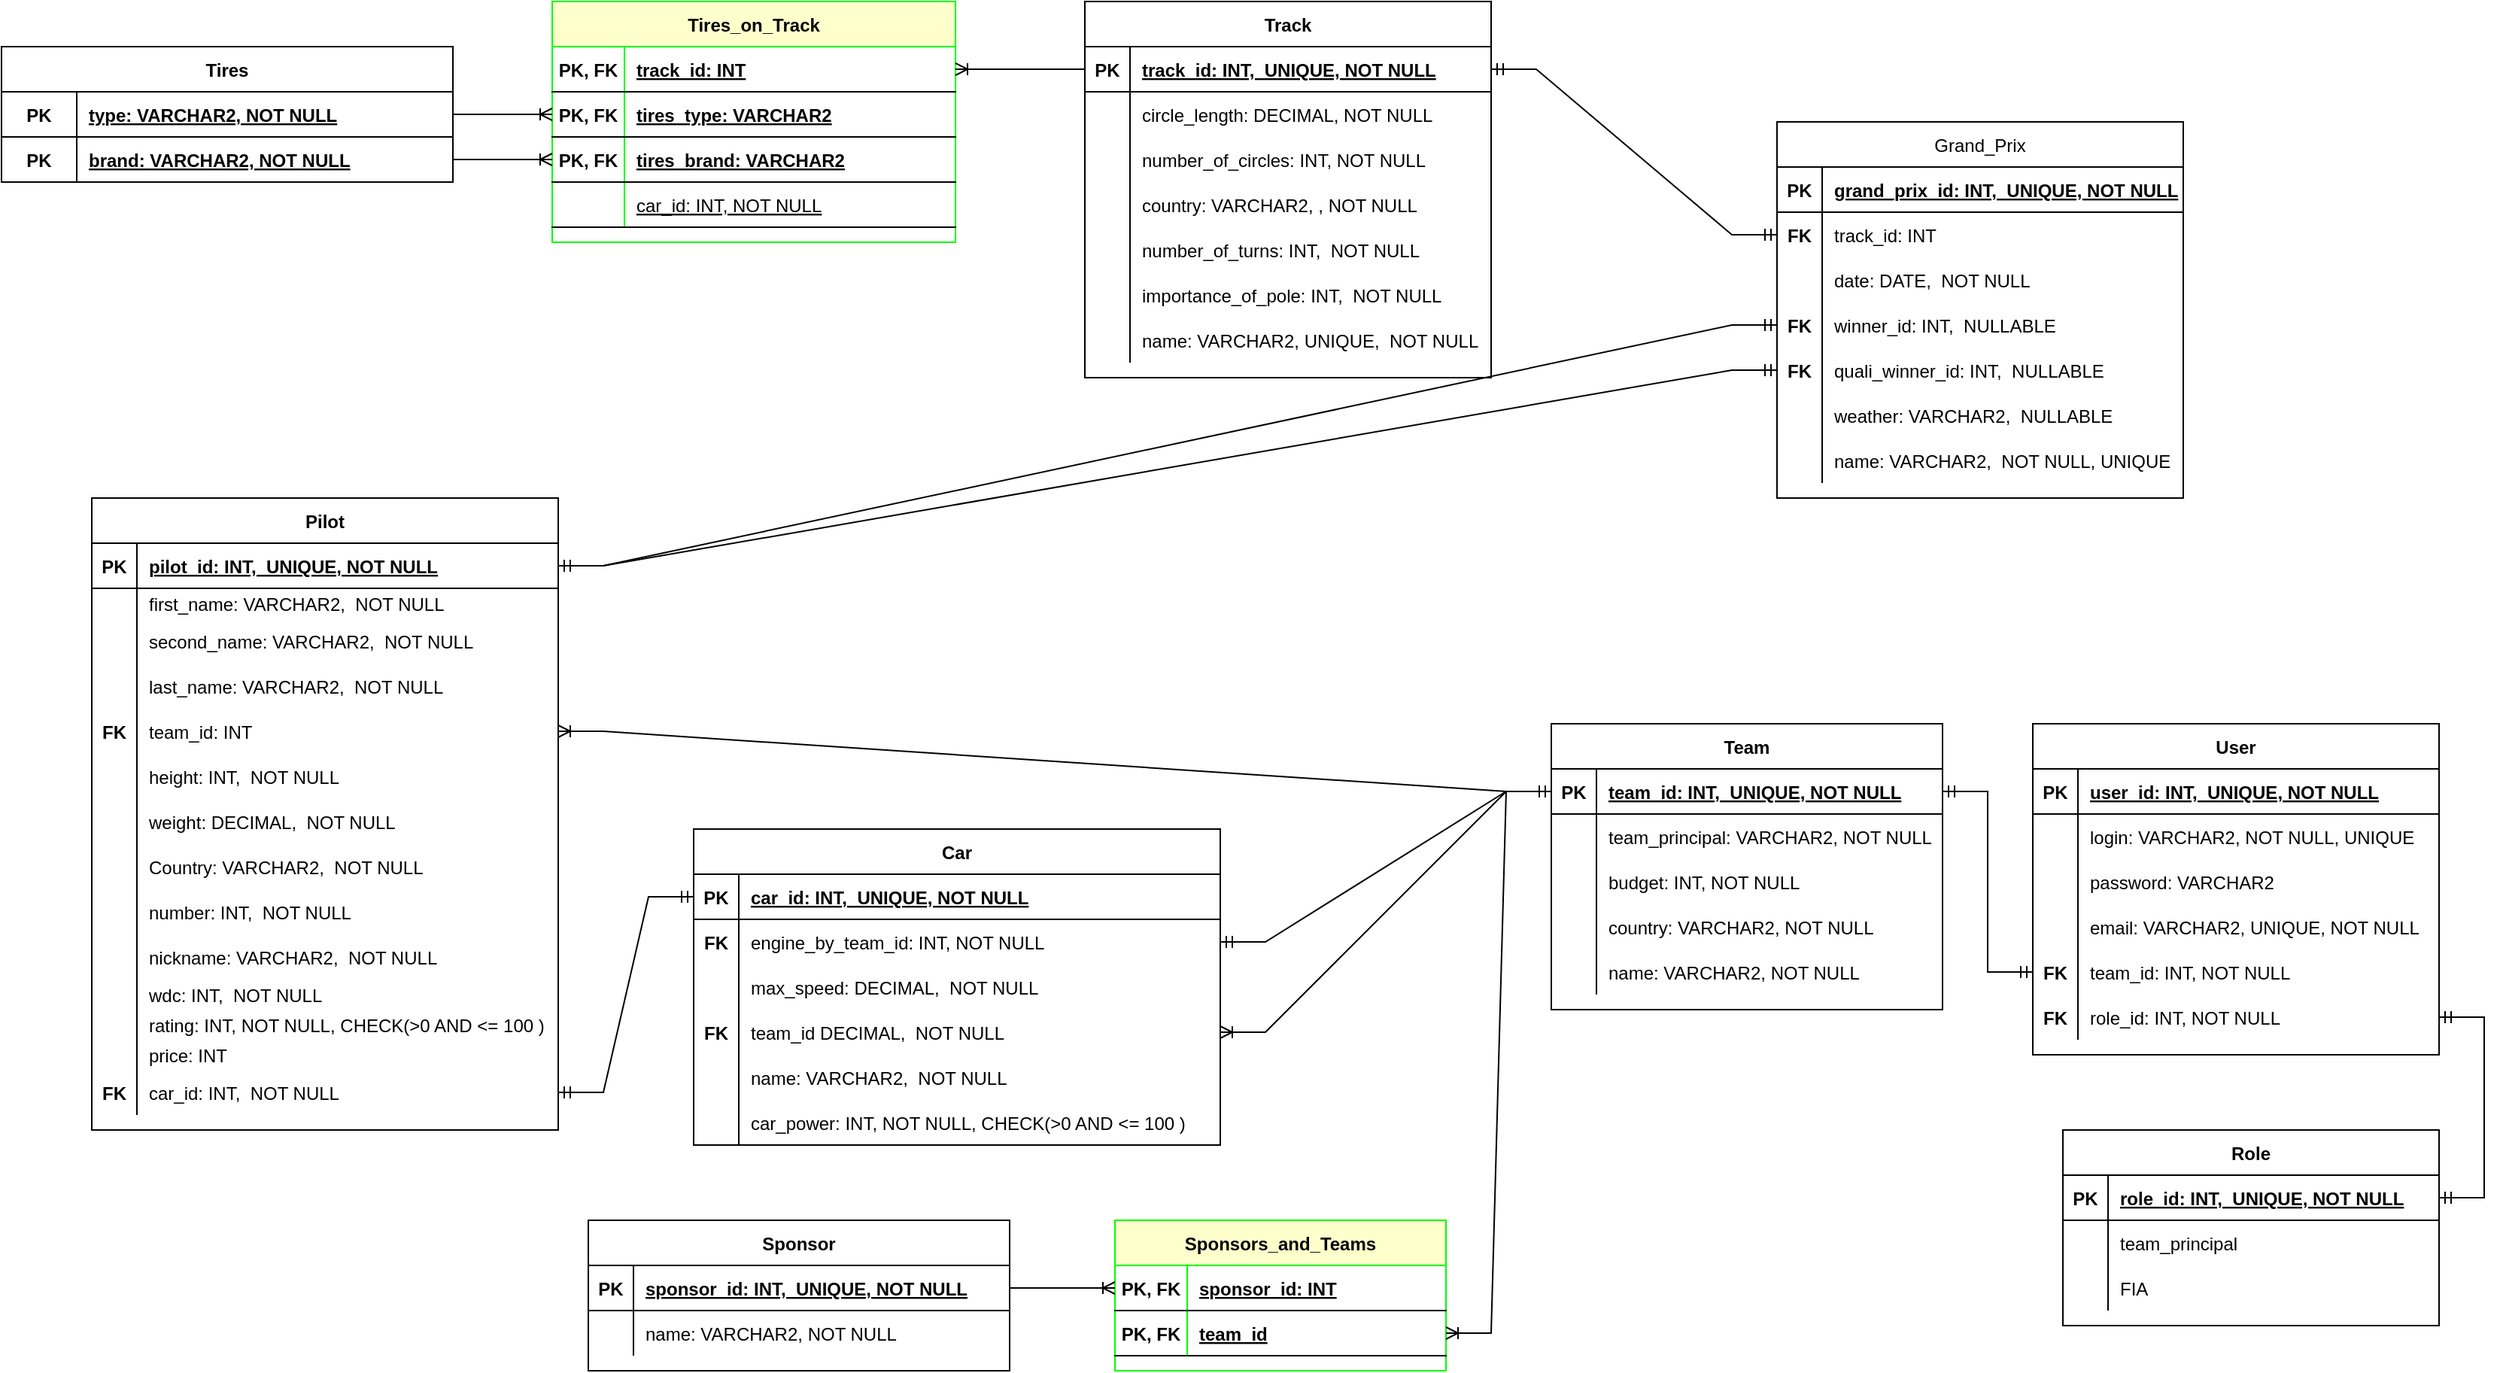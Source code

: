 <mxfile version="20.3.0" type="device"><diagram id="Ez-23IfSIesP7V09-cg-" name="Страница 1"><mxGraphModel dx="3541" dy="1180" grid="1" gridSize="10" guides="1" tooltips="1" connect="1" arrows="1" fold="1" page="1" pageScale="1" pageWidth="827" pageHeight="1169" math="0" shadow="0"><root><mxCell id="0"/><mxCell id="1" parent="0"/><mxCell id="wYS4jGkMJzdpJGzHL54G-1" value="Tires" style="shape=table;startSize=30;container=1;collapsible=1;childLayout=tableLayout;fixedRows=1;rowLines=0;fontStyle=1;align=center;resizeLast=1;" parent="1" vertex="1"><mxGeometry x="-1490" y="90" width="300" height="90" as="geometry"/></mxCell><mxCell id="wYS4jGkMJzdpJGzHL54G-2" value="" style="shape=tableRow;horizontal=0;startSize=0;swimlaneHead=0;swimlaneBody=0;fillColor=none;collapsible=0;dropTarget=0;points=[[0,0.5],[1,0.5]];portConstraint=eastwest;top=0;left=0;right=0;bottom=1;" parent="wYS4jGkMJzdpJGzHL54G-1" vertex="1"><mxGeometry y="30" width="300" height="30" as="geometry"/></mxCell><mxCell id="wYS4jGkMJzdpJGzHL54G-3" value="PK" style="shape=partialRectangle;connectable=0;fillColor=none;top=0;left=0;bottom=0;right=0;fontStyle=1;overflow=hidden;" parent="wYS4jGkMJzdpJGzHL54G-2" vertex="1"><mxGeometry width="50" height="30" as="geometry"><mxRectangle width="50" height="30" as="alternateBounds"/></mxGeometry></mxCell><mxCell id="wYS4jGkMJzdpJGzHL54G-4" value="type: VARCHAR2, NOT NULL" style="shape=partialRectangle;connectable=0;fillColor=none;top=0;left=0;bottom=0;right=0;align=left;spacingLeft=6;fontStyle=5;overflow=hidden;" parent="wYS4jGkMJzdpJGzHL54G-2" vertex="1"><mxGeometry x="50" width="250" height="30" as="geometry"><mxRectangle width="250" height="30" as="alternateBounds"/></mxGeometry></mxCell><mxCell id="wYS4jGkMJzdpJGzHL54G-30" value="" style="shape=tableRow;horizontal=0;startSize=0;swimlaneHead=0;swimlaneBody=0;fillColor=none;collapsible=0;dropTarget=0;points=[[0,0.5],[1,0.5]];portConstraint=eastwest;top=0;left=0;right=0;bottom=1;" parent="wYS4jGkMJzdpJGzHL54G-1" vertex="1"><mxGeometry y="60" width="300" height="30" as="geometry"/></mxCell><mxCell id="wYS4jGkMJzdpJGzHL54G-31" value="PK" style="shape=partialRectangle;connectable=0;fillColor=none;top=0;left=0;bottom=0;right=0;fontStyle=1;overflow=hidden;fontColor=#000000;strokeColor=#000000;" parent="wYS4jGkMJzdpJGzHL54G-30" vertex="1"><mxGeometry width="50" height="30" as="geometry"><mxRectangle width="50" height="30" as="alternateBounds"/></mxGeometry></mxCell><mxCell id="wYS4jGkMJzdpJGzHL54G-32" value="brand: VARCHAR2, NOT NULL" style="shape=partialRectangle;connectable=0;fillColor=none;top=0;left=0;bottom=0;right=0;align=left;spacingLeft=6;fontStyle=5;overflow=hidden;" parent="wYS4jGkMJzdpJGzHL54G-30" vertex="1"><mxGeometry x="50" width="250" height="30" as="geometry"><mxRectangle width="250" height="30" as="alternateBounds"/></mxGeometry></mxCell><mxCell id="wYS4jGkMJzdpJGzHL54G-34" value="Car" style="shape=table;startSize=30;container=1;collapsible=1;childLayout=tableLayout;fixedRows=1;rowLines=0;fontStyle=1;align=center;resizeLast=1;" parent="1" vertex="1"><mxGeometry x="-1030" y="610" width="350" height="210" as="geometry"/></mxCell><mxCell id="wYS4jGkMJzdpJGzHL54G-35" value="" style="shape=tableRow;horizontal=0;startSize=0;swimlaneHead=0;swimlaneBody=0;fillColor=none;collapsible=0;dropTarget=0;points=[[0,0.5],[1,0.5]];portConstraint=eastwest;top=0;left=0;right=0;bottom=1;" parent="wYS4jGkMJzdpJGzHL54G-34" vertex="1"><mxGeometry y="30" width="350" height="30" as="geometry"/></mxCell><mxCell id="wYS4jGkMJzdpJGzHL54G-36" value="PK" style="shape=partialRectangle;connectable=0;fillColor=none;top=0;left=0;bottom=0;right=0;fontStyle=1;overflow=hidden;" parent="wYS4jGkMJzdpJGzHL54G-35" vertex="1"><mxGeometry width="30" height="30" as="geometry"><mxRectangle width="30" height="30" as="alternateBounds"/></mxGeometry></mxCell><mxCell id="wYS4jGkMJzdpJGzHL54G-37" value="car_id: INT,  UNIQUE, NOT NULL" style="shape=partialRectangle;connectable=0;fillColor=none;top=0;left=0;bottom=0;right=0;align=left;spacingLeft=6;fontStyle=5;overflow=hidden;" parent="wYS4jGkMJzdpJGzHL54G-35" vertex="1"><mxGeometry x="30" width="320" height="30" as="geometry"><mxRectangle width="320" height="30" as="alternateBounds"/></mxGeometry></mxCell><mxCell id="wYS4jGkMJzdpJGzHL54G-41" value="" style="shape=tableRow;horizontal=0;startSize=0;swimlaneHead=0;swimlaneBody=0;fillColor=none;collapsible=0;dropTarget=0;points=[[0,0.5],[1,0.5]];portConstraint=eastwest;top=0;left=0;right=0;bottom=0;" parent="wYS4jGkMJzdpJGzHL54G-34" vertex="1"><mxGeometry y="60" width="350" height="30" as="geometry"/></mxCell><mxCell id="wYS4jGkMJzdpJGzHL54G-42" value="FK" style="shape=partialRectangle;connectable=0;fillColor=none;top=0;left=0;bottom=0;right=0;editable=1;overflow=hidden;fontStyle=1" parent="wYS4jGkMJzdpJGzHL54G-41" vertex="1"><mxGeometry width="30" height="30" as="geometry"><mxRectangle width="30" height="30" as="alternateBounds"/></mxGeometry></mxCell><mxCell id="wYS4jGkMJzdpJGzHL54G-43" value="engine_by_team_id: INT, NOT NULL" style="shape=partialRectangle;connectable=0;fillColor=none;top=0;left=0;bottom=0;right=0;align=left;spacingLeft=6;overflow=hidden;" parent="wYS4jGkMJzdpJGzHL54G-41" vertex="1"><mxGeometry x="30" width="320" height="30" as="geometry"><mxRectangle width="320" height="30" as="alternateBounds"/></mxGeometry></mxCell><mxCell id="wYS4jGkMJzdpJGzHL54G-65" value="" style="shape=tableRow;horizontal=0;startSize=0;swimlaneHead=0;swimlaneBody=0;fillColor=none;collapsible=0;dropTarget=0;points=[[0,0.5],[1,0.5]];portConstraint=eastwest;top=0;left=0;right=0;bottom=0;" parent="wYS4jGkMJzdpJGzHL54G-34" vertex="1"><mxGeometry y="90" width="350" height="30" as="geometry"/></mxCell><mxCell id="wYS4jGkMJzdpJGzHL54G-66" value="" style="shape=partialRectangle;connectable=0;fillColor=none;top=0;left=0;bottom=0;right=0;editable=1;overflow=hidden;" parent="wYS4jGkMJzdpJGzHL54G-65" vertex="1"><mxGeometry width="30" height="30" as="geometry"><mxRectangle width="30" height="30" as="alternateBounds"/></mxGeometry></mxCell><mxCell id="wYS4jGkMJzdpJGzHL54G-67" value="max_speed: DECIMAL,  NOT NULL" style="shape=partialRectangle;connectable=0;fillColor=none;top=0;left=0;bottom=0;right=0;align=left;spacingLeft=6;overflow=hidden;rowspan=1;" parent="wYS4jGkMJzdpJGzHL54G-65" vertex="1"><mxGeometry x="30" width="320" height="30" as="geometry"><mxRectangle width="320" height="30" as="alternateBounds"/></mxGeometry></mxCell><mxCell id="QzPBiP0oTrqsNjWiiIBN-1" value="" style="shape=tableRow;horizontal=0;startSize=0;swimlaneHead=0;swimlaneBody=0;fillColor=none;collapsible=0;dropTarget=0;points=[[0,0.5],[1,0.5]];portConstraint=eastwest;top=0;left=0;right=0;bottom=0;" parent="wYS4jGkMJzdpJGzHL54G-34" vertex="1"><mxGeometry y="120" width="350" height="30" as="geometry"/></mxCell><mxCell id="QzPBiP0oTrqsNjWiiIBN-2" value="FK" style="shape=partialRectangle;connectable=0;fillColor=none;top=0;left=0;bottom=0;right=0;editable=1;overflow=hidden;fontStyle=1" parent="QzPBiP0oTrqsNjWiiIBN-1" vertex="1"><mxGeometry width="30" height="30" as="geometry"><mxRectangle width="30" height="30" as="alternateBounds"/></mxGeometry></mxCell><mxCell id="QzPBiP0oTrqsNjWiiIBN-3" value="team_id DECIMAL,  NOT NULL" style="shape=partialRectangle;connectable=0;fillColor=none;top=0;left=0;bottom=0;right=0;align=left;spacingLeft=6;overflow=hidden;rowspan=1;" parent="QzPBiP0oTrqsNjWiiIBN-1" vertex="1"><mxGeometry x="30" width="320" height="30" as="geometry"><mxRectangle width="320" height="30" as="alternateBounds"/></mxGeometry></mxCell><mxCell id="f5iZKq7nHAirEAjUf9YN-49" value="" style="shape=tableRow;horizontal=0;startSize=0;swimlaneHead=0;swimlaneBody=0;fillColor=none;collapsible=0;dropTarget=0;points=[[0,0.5],[1,0.5]];portConstraint=eastwest;top=0;left=0;right=0;bottom=0;" parent="wYS4jGkMJzdpJGzHL54G-34" vertex="1"><mxGeometry y="150" width="350" height="30" as="geometry"/></mxCell><mxCell id="f5iZKq7nHAirEAjUf9YN-50" value="" style="shape=partialRectangle;connectable=0;fillColor=none;top=0;left=0;bottom=0;right=0;editable=1;overflow=hidden;fontStyle=1" parent="f5iZKq7nHAirEAjUf9YN-49" vertex="1"><mxGeometry width="30" height="30" as="geometry"><mxRectangle width="30" height="30" as="alternateBounds"/></mxGeometry></mxCell><mxCell id="f5iZKq7nHAirEAjUf9YN-51" value="name: VARCHAR2,  NOT NULL" style="shape=partialRectangle;connectable=0;fillColor=none;top=0;left=0;bottom=0;right=0;align=left;spacingLeft=6;overflow=hidden;rowspan=1;" parent="f5iZKq7nHAirEAjUf9YN-49" vertex="1"><mxGeometry x="30" width="320" height="30" as="geometry"><mxRectangle width="320" height="30" as="alternateBounds"/></mxGeometry></mxCell><mxCell id="7efjDihX5NHbCmYHdA2L-1" value="" style="shape=tableRow;horizontal=0;startSize=0;swimlaneHead=0;swimlaneBody=0;fillColor=none;collapsible=0;dropTarget=0;points=[[0,0.5],[1,0.5]];portConstraint=eastwest;top=0;left=0;right=0;bottom=0;" parent="wYS4jGkMJzdpJGzHL54G-34" vertex="1"><mxGeometry y="180" width="350" height="30" as="geometry"/></mxCell><mxCell id="7efjDihX5NHbCmYHdA2L-2" value="" style="shape=partialRectangle;connectable=0;fillColor=none;top=0;left=0;bottom=0;right=0;editable=1;overflow=hidden;fontStyle=1" parent="7efjDihX5NHbCmYHdA2L-1" vertex="1"><mxGeometry width="30" height="30" as="geometry"><mxRectangle width="30" height="30" as="alternateBounds"/></mxGeometry></mxCell><mxCell id="7efjDihX5NHbCmYHdA2L-3" value="car_power: INT, NOT NULL, CHECK(&gt;0 AND &lt;= 100 )" style="shape=partialRectangle;connectable=0;fillColor=none;top=0;left=0;bottom=0;right=0;align=left;spacingLeft=6;overflow=hidden;rowspan=1;" parent="7efjDihX5NHbCmYHdA2L-1" vertex="1"><mxGeometry x="30" width="320" height="30" as="geometry"><mxRectangle width="320" height="30" as="alternateBounds"/></mxGeometry></mxCell><mxCell id="wYS4jGkMJzdpJGzHL54G-68" value="Sponsor" style="shape=table;startSize=30;container=1;collapsible=1;childLayout=tableLayout;fixedRows=1;rowLines=0;fontStyle=1;align=center;resizeLast=1;" parent="1" vertex="1"><mxGeometry x="-1100" y="870" width="280" height="100" as="geometry"/></mxCell><mxCell id="wYS4jGkMJzdpJGzHL54G-69" value="" style="shape=tableRow;horizontal=0;startSize=0;swimlaneHead=0;swimlaneBody=0;fillColor=none;collapsible=0;dropTarget=0;points=[[0,0.5],[1,0.5]];portConstraint=eastwest;top=0;left=0;right=0;bottom=1;" parent="wYS4jGkMJzdpJGzHL54G-68" vertex="1"><mxGeometry y="30" width="280" height="30" as="geometry"/></mxCell><mxCell id="wYS4jGkMJzdpJGzHL54G-70" value="PK" style="shape=partialRectangle;connectable=0;fillColor=none;top=0;left=0;bottom=0;right=0;fontStyle=1;overflow=hidden;" parent="wYS4jGkMJzdpJGzHL54G-69" vertex="1"><mxGeometry width="30" height="30" as="geometry"><mxRectangle width="30" height="30" as="alternateBounds"/></mxGeometry></mxCell><mxCell id="wYS4jGkMJzdpJGzHL54G-71" value="sponsor_id: INT,  UNIQUE, NOT NULL" style="shape=partialRectangle;connectable=0;fillColor=none;top=0;left=0;bottom=0;right=0;align=left;spacingLeft=6;fontStyle=5;overflow=hidden;" parent="wYS4jGkMJzdpJGzHL54G-69" vertex="1"><mxGeometry x="30" width="250" height="30" as="geometry"><mxRectangle width="250" height="30" as="alternateBounds"/></mxGeometry></mxCell><mxCell id="f5iZKq7nHAirEAjUf9YN-52" value="" style="shape=tableRow;horizontal=0;startSize=0;swimlaneHead=0;swimlaneBody=0;fillColor=none;collapsible=0;dropTarget=0;points=[[0,0.5],[1,0.5]];portConstraint=eastwest;top=0;left=0;right=0;bottom=0;" parent="wYS4jGkMJzdpJGzHL54G-68" vertex="1"><mxGeometry y="60" width="280" height="30" as="geometry"/></mxCell><mxCell id="f5iZKq7nHAirEAjUf9YN-53" value="" style="shape=partialRectangle;connectable=0;fillColor=none;top=0;left=0;bottom=0;right=0;editable=1;overflow=hidden;" parent="f5iZKq7nHAirEAjUf9YN-52" vertex="1"><mxGeometry width="30" height="30" as="geometry"><mxRectangle width="30" height="30" as="alternateBounds"/></mxGeometry></mxCell><mxCell id="f5iZKq7nHAirEAjUf9YN-54" value="name: VARCHAR2, NOT NULL" style="shape=partialRectangle;connectable=0;fillColor=none;top=0;left=0;bottom=0;right=0;align=left;spacingLeft=6;overflow=hidden;fontStyle=0" parent="f5iZKq7nHAirEAjUf9YN-52" vertex="1"><mxGeometry x="30" width="250" height="30" as="geometry"><mxRectangle width="250" height="30" as="alternateBounds"/></mxGeometry></mxCell><mxCell id="wYS4jGkMJzdpJGzHL54G-84" value="Team" style="shape=table;startSize=30;container=1;collapsible=1;childLayout=tableLayout;fixedRows=1;rowLines=0;fontStyle=1;align=center;resizeLast=1;" parent="1" vertex="1"><mxGeometry x="-460" y="540" width="260" height="190" as="geometry"/></mxCell><mxCell id="wYS4jGkMJzdpJGzHL54G-85" value="" style="shape=tableRow;horizontal=0;startSize=0;swimlaneHead=0;swimlaneBody=0;fillColor=none;collapsible=0;dropTarget=0;points=[[0,0.5],[1,0.5]];portConstraint=eastwest;top=0;left=0;right=0;bottom=1;" parent="wYS4jGkMJzdpJGzHL54G-84" vertex="1"><mxGeometry y="30" width="260" height="30" as="geometry"/></mxCell><mxCell id="wYS4jGkMJzdpJGzHL54G-86" value="PK" style="shape=partialRectangle;connectable=0;fillColor=none;top=0;left=0;bottom=0;right=0;fontStyle=1;overflow=hidden;" parent="wYS4jGkMJzdpJGzHL54G-85" vertex="1"><mxGeometry width="30" height="30" as="geometry"><mxRectangle width="30" height="30" as="alternateBounds"/></mxGeometry></mxCell><mxCell id="wYS4jGkMJzdpJGzHL54G-87" value="team_id: INT,  UNIQUE, NOT NULL" style="shape=partialRectangle;connectable=0;fillColor=none;top=0;left=0;bottom=0;right=0;align=left;spacingLeft=6;fontStyle=5;overflow=hidden;" parent="wYS4jGkMJzdpJGzHL54G-85" vertex="1"><mxGeometry x="30" width="230" height="30" as="geometry"><mxRectangle width="230" height="30" as="alternateBounds"/></mxGeometry></mxCell><mxCell id="wYS4jGkMJzdpJGzHL54G-94" value="" style="shape=tableRow;horizontal=0;startSize=0;swimlaneHead=0;swimlaneBody=0;fillColor=none;collapsible=0;dropTarget=0;points=[[0,0.5],[1,0.5]];portConstraint=eastwest;top=0;left=0;right=0;bottom=0;" parent="wYS4jGkMJzdpJGzHL54G-84" vertex="1"><mxGeometry y="60" width="260" height="30" as="geometry"/></mxCell><mxCell id="wYS4jGkMJzdpJGzHL54G-95" value="" style="shape=partialRectangle;connectable=0;fillColor=none;top=0;left=0;bottom=0;right=0;editable=1;overflow=hidden;" parent="wYS4jGkMJzdpJGzHL54G-94" vertex="1"><mxGeometry width="30" height="30" as="geometry"><mxRectangle width="30" height="30" as="alternateBounds"/></mxGeometry></mxCell><mxCell id="wYS4jGkMJzdpJGzHL54G-96" value="team_principal: VARCHAR2, NOT NULL" style="shape=partialRectangle;connectable=0;fillColor=none;top=0;left=0;bottom=0;right=0;align=left;spacingLeft=6;overflow=hidden;" parent="wYS4jGkMJzdpJGzHL54G-94" vertex="1"><mxGeometry x="30" width="230" height="30" as="geometry"><mxRectangle width="230" height="30" as="alternateBounds"/></mxGeometry></mxCell><mxCell id="wYS4jGkMJzdpJGzHL54G-103" value="" style="shape=tableRow;horizontal=0;startSize=0;swimlaneHead=0;swimlaneBody=0;fillColor=none;collapsible=0;dropTarget=0;points=[[0,0.5],[1,0.5]];portConstraint=eastwest;top=0;left=0;right=0;bottom=0;" parent="wYS4jGkMJzdpJGzHL54G-84" vertex="1"><mxGeometry y="90" width="260" height="30" as="geometry"/></mxCell><mxCell id="wYS4jGkMJzdpJGzHL54G-104" value="" style="shape=partialRectangle;connectable=0;fillColor=none;top=0;left=0;bottom=0;right=0;editable=1;overflow=hidden;" parent="wYS4jGkMJzdpJGzHL54G-103" vertex="1"><mxGeometry width="30" height="30" as="geometry"><mxRectangle width="30" height="30" as="alternateBounds"/></mxGeometry></mxCell><mxCell id="wYS4jGkMJzdpJGzHL54G-105" value="budget: INT, NOT NULL" style="shape=partialRectangle;connectable=0;fillColor=none;top=0;left=0;bottom=0;right=0;align=left;spacingLeft=6;overflow=hidden;" parent="wYS4jGkMJzdpJGzHL54G-103" vertex="1"><mxGeometry x="30" width="230" height="30" as="geometry"><mxRectangle width="230" height="30" as="alternateBounds"/></mxGeometry></mxCell><mxCell id="wYS4jGkMJzdpJGzHL54G-106" value="" style="shape=tableRow;horizontal=0;startSize=0;swimlaneHead=0;swimlaneBody=0;fillColor=none;collapsible=0;dropTarget=0;points=[[0,0.5],[1,0.5]];portConstraint=eastwest;top=0;left=0;right=0;bottom=0;" parent="wYS4jGkMJzdpJGzHL54G-84" vertex="1"><mxGeometry y="120" width="260" height="30" as="geometry"/></mxCell><mxCell id="wYS4jGkMJzdpJGzHL54G-107" value="" style="shape=partialRectangle;connectable=0;fillColor=none;top=0;left=0;bottom=0;right=0;editable=1;overflow=hidden;" parent="wYS4jGkMJzdpJGzHL54G-106" vertex="1"><mxGeometry width="30" height="30" as="geometry"><mxRectangle width="30" height="30" as="alternateBounds"/></mxGeometry></mxCell><mxCell id="wYS4jGkMJzdpJGzHL54G-108" value="country: VARCHAR2, NOT NULL" style="shape=partialRectangle;connectable=0;fillColor=none;top=0;left=0;bottom=0;right=0;align=left;spacingLeft=6;overflow=hidden;" parent="wYS4jGkMJzdpJGzHL54G-106" vertex="1"><mxGeometry x="30" width="230" height="30" as="geometry"><mxRectangle width="230" height="30" as="alternateBounds"/></mxGeometry></mxCell><mxCell id="f5iZKq7nHAirEAjUf9YN-55" value="" style="shape=tableRow;horizontal=0;startSize=0;swimlaneHead=0;swimlaneBody=0;fillColor=none;collapsible=0;dropTarget=0;points=[[0,0.5],[1,0.5]];portConstraint=eastwest;top=0;left=0;right=0;bottom=0;" parent="wYS4jGkMJzdpJGzHL54G-84" vertex="1"><mxGeometry y="150" width="260" height="30" as="geometry"/></mxCell><mxCell id="f5iZKq7nHAirEAjUf9YN-56" value="" style="shape=partialRectangle;connectable=0;fillColor=none;top=0;left=0;bottom=0;right=0;editable=1;overflow=hidden;" parent="f5iZKq7nHAirEAjUf9YN-55" vertex="1"><mxGeometry width="30" height="30" as="geometry"><mxRectangle width="30" height="30" as="alternateBounds"/></mxGeometry></mxCell><mxCell id="f5iZKq7nHAirEAjUf9YN-57" value="name: VARCHAR2, NOT NULL" style="shape=partialRectangle;connectable=0;fillColor=none;top=0;left=0;bottom=0;right=0;align=left;spacingLeft=6;overflow=hidden;fontStyle=0" parent="f5iZKq7nHAirEAjUf9YN-55" vertex="1"><mxGeometry x="30" width="230" height="30" as="geometry"><mxRectangle width="230" height="30" as="alternateBounds"/></mxGeometry></mxCell><mxCell id="wYS4jGkMJzdpJGzHL54G-109" value="Track" style="shape=table;startSize=30;container=1;collapsible=1;childLayout=tableLayout;fixedRows=1;rowLines=0;fontStyle=1;align=center;resizeLast=1;" parent="1" vertex="1"><mxGeometry x="-770" y="60" width="270" height="250" as="geometry"/></mxCell><mxCell id="wYS4jGkMJzdpJGzHL54G-110" value="" style="shape=tableRow;horizontal=0;startSize=0;swimlaneHead=0;swimlaneBody=0;fillColor=none;collapsible=0;dropTarget=0;points=[[0,0.5],[1,0.5]];portConstraint=eastwest;top=0;left=0;right=0;bottom=1;" parent="wYS4jGkMJzdpJGzHL54G-109" vertex="1"><mxGeometry y="30" width="270" height="30" as="geometry"/></mxCell><mxCell id="wYS4jGkMJzdpJGzHL54G-111" value="PK" style="shape=partialRectangle;connectable=0;fillColor=none;top=0;left=0;bottom=0;right=0;fontStyle=1;overflow=hidden;" parent="wYS4jGkMJzdpJGzHL54G-110" vertex="1"><mxGeometry width="30" height="30" as="geometry"><mxRectangle width="30" height="30" as="alternateBounds"/></mxGeometry></mxCell><mxCell id="wYS4jGkMJzdpJGzHL54G-112" value="track_id: INT,  UNIQUE, NOT NULL" style="shape=partialRectangle;connectable=0;fillColor=none;top=0;left=0;bottom=0;right=0;align=left;spacingLeft=6;fontStyle=5;overflow=hidden;" parent="wYS4jGkMJzdpJGzHL54G-110" vertex="1"><mxGeometry x="30" width="240" height="30" as="geometry"><mxRectangle width="240" height="30" as="alternateBounds"/></mxGeometry></mxCell><mxCell id="wYS4jGkMJzdpJGzHL54G-113" value="" style="shape=tableRow;horizontal=0;startSize=0;swimlaneHead=0;swimlaneBody=0;fillColor=none;collapsible=0;dropTarget=0;points=[[0,0.5],[1,0.5]];portConstraint=eastwest;top=0;left=0;right=0;bottom=0;" parent="wYS4jGkMJzdpJGzHL54G-109" vertex="1"><mxGeometry y="60" width="270" height="30" as="geometry"/></mxCell><mxCell id="wYS4jGkMJzdpJGzHL54G-114" value="" style="shape=partialRectangle;connectable=0;fillColor=none;top=0;left=0;bottom=0;right=0;editable=1;overflow=hidden;" parent="wYS4jGkMJzdpJGzHL54G-113" vertex="1"><mxGeometry width="30" height="30" as="geometry"><mxRectangle width="30" height="30" as="alternateBounds"/></mxGeometry></mxCell><mxCell id="wYS4jGkMJzdpJGzHL54G-115" value="circle_length: DECIMAL, NOT NULL" style="shape=partialRectangle;connectable=0;fillColor=none;top=0;left=0;bottom=0;right=0;align=left;spacingLeft=6;overflow=hidden;" parent="wYS4jGkMJzdpJGzHL54G-113" vertex="1"><mxGeometry x="30" width="240" height="30" as="geometry"><mxRectangle width="240" height="30" as="alternateBounds"/></mxGeometry></mxCell><mxCell id="wYS4jGkMJzdpJGzHL54G-116" value="" style="shape=tableRow;horizontal=0;startSize=0;swimlaneHead=0;swimlaneBody=0;fillColor=none;collapsible=0;dropTarget=0;points=[[0,0.5],[1,0.5]];portConstraint=eastwest;top=0;left=0;right=0;bottom=0;" parent="wYS4jGkMJzdpJGzHL54G-109" vertex="1"><mxGeometry y="90" width="270" height="30" as="geometry"/></mxCell><mxCell id="wYS4jGkMJzdpJGzHL54G-117" value="" style="shape=partialRectangle;connectable=0;fillColor=none;top=0;left=0;bottom=0;right=0;editable=1;overflow=hidden;" parent="wYS4jGkMJzdpJGzHL54G-116" vertex="1"><mxGeometry width="30" height="30" as="geometry"><mxRectangle width="30" height="30" as="alternateBounds"/></mxGeometry></mxCell><mxCell id="wYS4jGkMJzdpJGzHL54G-118" value="number_of_circles: INT, NOT NULL" style="shape=partialRectangle;connectable=0;fillColor=none;top=0;left=0;bottom=0;right=0;align=left;spacingLeft=6;overflow=hidden;" parent="wYS4jGkMJzdpJGzHL54G-116" vertex="1"><mxGeometry x="30" width="240" height="30" as="geometry"><mxRectangle width="240" height="30" as="alternateBounds"/></mxGeometry></mxCell><mxCell id="wYS4jGkMJzdpJGzHL54G-119" value="" style="shape=tableRow;horizontal=0;startSize=0;swimlaneHead=0;swimlaneBody=0;fillColor=none;collapsible=0;dropTarget=0;points=[[0,0.5],[1,0.5]];portConstraint=eastwest;top=0;left=0;right=0;bottom=0;" parent="wYS4jGkMJzdpJGzHL54G-109" vertex="1"><mxGeometry y="120" width="270" height="30" as="geometry"/></mxCell><mxCell id="wYS4jGkMJzdpJGzHL54G-120" value="" style="shape=partialRectangle;connectable=0;fillColor=none;top=0;left=0;bottom=0;right=0;editable=1;overflow=hidden;" parent="wYS4jGkMJzdpJGzHL54G-119" vertex="1"><mxGeometry width="30" height="30" as="geometry"><mxRectangle width="30" height="30" as="alternateBounds"/></mxGeometry></mxCell><mxCell id="wYS4jGkMJzdpJGzHL54G-121" value="country: VARCHAR2, , NOT NULL" style="shape=partialRectangle;connectable=0;fillColor=none;top=0;left=0;bottom=0;right=0;align=left;spacingLeft=6;overflow=hidden;" parent="wYS4jGkMJzdpJGzHL54G-119" vertex="1"><mxGeometry x="30" width="240" height="30" as="geometry"><mxRectangle width="240" height="30" as="alternateBounds"/></mxGeometry></mxCell><mxCell id="wYS4jGkMJzdpJGzHL54G-132" value="" style="shape=tableRow;horizontal=0;startSize=0;swimlaneHead=0;swimlaneBody=0;fillColor=none;collapsible=0;dropTarget=0;points=[[0,0.5],[1,0.5]];portConstraint=eastwest;top=0;left=0;right=0;bottom=0;" parent="wYS4jGkMJzdpJGzHL54G-109" vertex="1"><mxGeometry y="150" width="270" height="30" as="geometry"/></mxCell><mxCell id="wYS4jGkMJzdpJGzHL54G-133" value="" style="shape=partialRectangle;connectable=0;fillColor=none;top=0;left=0;bottom=0;right=0;editable=1;overflow=hidden;" parent="wYS4jGkMJzdpJGzHL54G-132" vertex="1"><mxGeometry width="30" height="30" as="geometry"><mxRectangle width="30" height="30" as="alternateBounds"/></mxGeometry></mxCell><mxCell id="wYS4jGkMJzdpJGzHL54G-134" value="number_of_turns: INT,  NOT NULL" style="shape=partialRectangle;connectable=0;fillColor=none;top=0;left=0;bottom=0;right=0;align=left;spacingLeft=6;overflow=hidden;" parent="wYS4jGkMJzdpJGzHL54G-132" vertex="1"><mxGeometry x="30" width="240" height="30" as="geometry"><mxRectangle width="240" height="30" as="alternateBounds"/></mxGeometry></mxCell><mxCell id="wYS4jGkMJzdpJGzHL54G-129" value="" style="shape=tableRow;horizontal=0;startSize=0;swimlaneHead=0;swimlaneBody=0;fillColor=none;collapsible=0;dropTarget=0;points=[[0,0.5],[1,0.5]];portConstraint=eastwest;top=0;left=0;right=0;bottom=0;" parent="wYS4jGkMJzdpJGzHL54G-109" vertex="1"><mxGeometry y="180" width="270" height="30" as="geometry"/></mxCell><mxCell id="wYS4jGkMJzdpJGzHL54G-130" value="" style="shape=partialRectangle;connectable=0;fillColor=none;top=0;left=0;bottom=0;right=0;editable=1;overflow=hidden;" parent="wYS4jGkMJzdpJGzHL54G-129" vertex="1"><mxGeometry width="30" height="30" as="geometry"><mxRectangle width="30" height="30" as="alternateBounds"/></mxGeometry></mxCell><mxCell id="wYS4jGkMJzdpJGzHL54G-131" value="importance_of_pole: INT,  NOT NULL" style="shape=partialRectangle;connectable=0;fillColor=none;top=0;left=0;bottom=0;right=0;align=left;spacingLeft=6;overflow=hidden;" parent="wYS4jGkMJzdpJGzHL54G-129" vertex="1"><mxGeometry x="30" width="240" height="30" as="geometry"><mxRectangle width="240" height="30" as="alternateBounds"/></mxGeometry></mxCell><mxCell id="f5iZKq7nHAirEAjUf9YN-81" value="" style="shape=tableRow;horizontal=0;startSize=0;swimlaneHead=0;swimlaneBody=0;fillColor=none;collapsible=0;dropTarget=0;points=[[0,0.5],[1,0.5]];portConstraint=eastwest;top=0;left=0;right=0;bottom=0;" parent="wYS4jGkMJzdpJGzHL54G-109" vertex="1"><mxGeometry y="210" width="270" height="30" as="geometry"/></mxCell><mxCell id="f5iZKq7nHAirEAjUf9YN-82" value="" style="shape=partialRectangle;connectable=0;fillColor=none;top=0;left=0;bottom=0;right=0;editable=1;overflow=hidden;" parent="f5iZKq7nHAirEAjUf9YN-81" vertex="1"><mxGeometry width="30" height="30" as="geometry"><mxRectangle width="30" height="30" as="alternateBounds"/></mxGeometry></mxCell><mxCell id="f5iZKq7nHAirEAjUf9YN-83" value="name: VARCHAR2, UNIQUE,  NOT NULL" style="shape=partialRectangle;connectable=0;fillColor=none;top=0;left=0;bottom=0;right=0;align=left;spacingLeft=6;overflow=hidden;fontStyle=0" parent="f5iZKq7nHAirEAjUf9YN-81" vertex="1"><mxGeometry x="30" width="240" height="30" as="geometry"><mxRectangle width="240" height="30" as="alternateBounds"/></mxGeometry></mxCell><mxCell id="LEU64e0KLhW-PMLHBVsI-1" value="Grand_Prix" style="shape=table;startSize=30;container=1;collapsible=1;childLayout=tableLayout;fixedRows=1;rowLines=0;fontStyle=0;align=center;resizeLast=1;" parent="1" vertex="1"><mxGeometry x="-310" y="140" width="270" height="250" as="geometry"/></mxCell><mxCell id="LEU64e0KLhW-PMLHBVsI-2" value="" style="shape=tableRow;horizontal=0;startSize=0;swimlaneHead=0;swimlaneBody=0;fillColor=none;collapsible=0;dropTarget=0;points=[[0,0.5],[1,0.5]];portConstraint=eastwest;top=0;left=0;right=0;bottom=1;" parent="LEU64e0KLhW-PMLHBVsI-1" vertex="1"><mxGeometry y="30" width="270" height="30" as="geometry"/></mxCell><mxCell id="LEU64e0KLhW-PMLHBVsI-3" value="PK" style="shape=partialRectangle;connectable=0;fillColor=none;top=0;left=0;bottom=0;right=0;fontStyle=1;overflow=hidden;" parent="LEU64e0KLhW-PMLHBVsI-2" vertex="1"><mxGeometry width="30" height="30" as="geometry"><mxRectangle width="30" height="30" as="alternateBounds"/></mxGeometry></mxCell><mxCell id="LEU64e0KLhW-PMLHBVsI-4" value="grand_prix_id: INT,  UNIQUE, NOT NULL" style="shape=partialRectangle;connectable=0;fillColor=none;top=0;left=0;bottom=0;right=0;align=left;spacingLeft=6;fontStyle=5;overflow=hidden;" parent="LEU64e0KLhW-PMLHBVsI-2" vertex="1"><mxGeometry x="30" width="240" height="30" as="geometry"><mxRectangle width="240" height="30" as="alternateBounds"/></mxGeometry></mxCell><mxCell id="LEU64e0KLhW-PMLHBVsI-8" value="" style="shape=tableRow;horizontal=0;startSize=0;swimlaneHead=0;swimlaneBody=0;fillColor=none;collapsible=0;dropTarget=0;points=[[0,0.5],[1,0.5]];portConstraint=eastwest;top=0;left=0;right=0;bottom=0;" parent="LEU64e0KLhW-PMLHBVsI-1" vertex="1"><mxGeometry y="60" width="270" height="30" as="geometry"/></mxCell><mxCell id="LEU64e0KLhW-PMLHBVsI-9" value="FK" style="shape=partialRectangle;connectable=0;fillColor=none;top=0;left=0;bottom=0;right=0;editable=1;overflow=hidden;fontStyle=1" parent="LEU64e0KLhW-PMLHBVsI-8" vertex="1"><mxGeometry width="30" height="30" as="geometry"><mxRectangle width="30" height="30" as="alternateBounds"/></mxGeometry></mxCell><mxCell id="LEU64e0KLhW-PMLHBVsI-10" value="track_id: INT" style="shape=partialRectangle;connectable=0;fillColor=none;top=0;left=0;bottom=0;right=0;align=left;spacingLeft=6;overflow=hidden;" parent="LEU64e0KLhW-PMLHBVsI-8" vertex="1"><mxGeometry x="30" width="240" height="30" as="geometry"><mxRectangle width="240" height="30" as="alternateBounds"/></mxGeometry></mxCell><mxCell id="LEU64e0KLhW-PMLHBVsI-14" value="" style="shape=tableRow;horizontal=0;startSize=0;swimlaneHead=0;swimlaneBody=0;fillColor=none;collapsible=0;dropTarget=0;points=[[0,0.5],[1,0.5]];portConstraint=eastwest;top=0;left=0;right=0;bottom=0;" parent="LEU64e0KLhW-PMLHBVsI-1" vertex="1"><mxGeometry y="90" width="270" height="30" as="geometry"/></mxCell><mxCell id="LEU64e0KLhW-PMLHBVsI-15" value="" style="shape=partialRectangle;connectable=0;fillColor=none;top=0;left=0;bottom=0;right=0;editable=1;overflow=hidden;" parent="LEU64e0KLhW-PMLHBVsI-14" vertex="1"><mxGeometry width="30" height="30" as="geometry"><mxRectangle width="30" height="30" as="alternateBounds"/></mxGeometry></mxCell><mxCell id="LEU64e0KLhW-PMLHBVsI-16" value="date: DATE,  NOT NULL" style="shape=partialRectangle;connectable=0;fillColor=none;top=0;left=0;bottom=0;right=0;align=left;spacingLeft=6;overflow=hidden;" parent="LEU64e0KLhW-PMLHBVsI-14" vertex="1"><mxGeometry x="30" width="240" height="30" as="geometry"><mxRectangle width="240" height="30" as="alternateBounds"/></mxGeometry></mxCell><mxCell id="LEU64e0KLhW-PMLHBVsI-17" value="" style="shape=tableRow;horizontal=0;startSize=0;swimlaneHead=0;swimlaneBody=0;fillColor=none;collapsible=0;dropTarget=0;points=[[0,0.5],[1,0.5]];portConstraint=eastwest;top=0;left=0;right=0;bottom=0;" parent="LEU64e0KLhW-PMLHBVsI-1" vertex="1"><mxGeometry y="120" width="270" height="30" as="geometry"/></mxCell><mxCell id="LEU64e0KLhW-PMLHBVsI-18" value="FK" style="shape=partialRectangle;connectable=0;fillColor=none;top=0;left=0;bottom=0;right=0;editable=1;overflow=hidden;fontStyle=1" parent="LEU64e0KLhW-PMLHBVsI-17" vertex="1"><mxGeometry width="30" height="30" as="geometry"><mxRectangle width="30" height="30" as="alternateBounds"/></mxGeometry></mxCell><mxCell id="LEU64e0KLhW-PMLHBVsI-19" value="winner_id: INT,  NULLABLE" style="shape=partialRectangle;connectable=0;fillColor=none;top=0;left=0;bottom=0;right=0;align=left;spacingLeft=6;overflow=hidden;" parent="LEU64e0KLhW-PMLHBVsI-17" vertex="1"><mxGeometry x="30" width="240" height="30" as="geometry"><mxRectangle width="240" height="30" as="alternateBounds"/></mxGeometry></mxCell><mxCell id="LEU64e0KLhW-PMLHBVsI-20" value="" style="shape=tableRow;horizontal=0;startSize=0;swimlaneHead=0;swimlaneBody=0;fillColor=none;collapsible=0;dropTarget=0;points=[[0,0.5],[1,0.5]];portConstraint=eastwest;top=0;left=0;right=0;bottom=0;" parent="LEU64e0KLhW-PMLHBVsI-1" vertex="1"><mxGeometry y="150" width="270" height="30" as="geometry"/></mxCell><mxCell id="LEU64e0KLhW-PMLHBVsI-21" value="FK" style="shape=partialRectangle;connectable=0;fillColor=none;top=0;left=0;bottom=0;right=0;editable=1;overflow=hidden;fontStyle=1" parent="LEU64e0KLhW-PMLHBVsI-20" vertex="1"><mxGeometry width="30" height="30" as="geometry"><mxRectangle width="30" height="30" as="alternateBounds"/></mxGeometry></mxCell><mxCell id="LEU64e0KLhW-PMLHBVsI-22" value="quali_winner_id: INT,  NULLABLE" style="shape=partialRectangle;connectable=0;fillColor=none;top=0;left=0;bottom=0;right=0;align=left;spacingLeft=6;overflow=hidden;" parent="LEU64e0KLhW-PMLHBVsI-20" vertex="1"><mxGeometry x="30" width="240" height="30" as="geometry"><mxRectangle width="240" height="30" as="alternateBounds"/></mxGeometry></mxCell><mxCell id="LEU64e0KLhW-PMLHBVsI-11" value="" style="shape=tableRow;horizontal=0;startSize=0;swimlaneHead=0;swimlaneBody=0;fillColor=none;collapsible=0;dropTarget=0;points=[[0,0.5],[1,0.5]];portConstraint=eastwest;top=0;left=0;right=0;bottom=0;" parent="LEU64e0KLhW-PMLHBVsI-1" vertex="1"><mxGeometry y="180" width="270" height="30" as="geometry"/></mxCell><mxCell id="LEU64e0KLhW-PMLHBVsI-12" value="" style="shape=partialRectangle;connectable=0;fillColor=none;top=0;left=0;bottom=0;right=0;editable=1;overflow=hidden;" parent="LEU64e0KLhW-PMLHBVsI-11" vertex="1"><mxGeometry width="30" height="30" as="geometry"><mxRectangle width="30" height="30" as="alternateBounds"/></mxGeometry></mxCell><mxCell id="LEU64e0KLhW-PMLHBVsI-13" value="weather: VARCHAR2,  NULLABLE" style="shape=partialRectangle;connectable=0;fillColor=none;top=0;left=0;bottom=0;right=0;align=left;spacingLeft=6;overflow=hidden;" parent="LEU64e0KLhW-PMLHBVsI-11" vertex="1"><mxGeometry x="30" width="240" height="30" as="geometry"><mxRectangle width="240" height="30" as="alternateBounds"/></mxGeometry></mxCell><mxCell id="f5iZKq7nHAirEAjUf9YN-84" value="" style="shape=tableRow;horizontal=0;startSize=0;swimlaneHead=0;swimlaneBody=0;fillColor=none;collapsible=0;dropTarget=0;points=[[0,0.5],[1,0.5]];portConstraint=eastwest;top=0;left=0;right=0;bottom=0;" parent="LEU64e0KLhW-PMLHBVsI-1" vertex="1"><mxGeometry y="210" width="270" height="30" as="geometry"/></mxCell><mxCell id="f5iZKq7nHAirEAjUf9YN-85" value="" style="shape=partialRectangle;connectable=0;fillColor=none;top=0;left=0;bottom=0;right=0;editable=1;overflow=hidden;" parent="f5iZKq7nHAirEAjUf9YN-84" vertex="1"><mxGeometry width="30" height="30" as="geometry"><mxRectangle width="30" height="30" as="alternateBounds"/></mxGeometry></mxCell><mxCell id="f5iZKq7nHAirEAjUf9YN-86" value="name: VARCHAR2,  NOT NULL, UNIQUE" style="shape=partialRectangle;connectable=0;fillColor=none;top=0;left=0;bottom=0;right=0;align=left;spacingLeft=6;overflow=hidden;fontStyle=0" parent="f5iZKq7nHAirEAjUf9YN-84" vertex="1"><mxGeometry x="30" width="240" height="30" as="geometry"><mxRectangle width="240" height="30" as="alternateBounds"/></mxGeometry></mxCell><mxCell id="LEU64e0KLhW-PMLHBVsI-23" value="Pilot" style="shape=table;startSize=30;container=1;collapsible=1;childLayout=tableLayout;fixedRows=1;rowLines=0;fontStyle=1;align=center;resizeLast=1;" parent="1" vertex="1"><mxGeometry x="-1430" y="390" width="310" height="420" as="geometry"/></mxCell><mxCell id="LEU64e0KLhW-PMLHBVsI-24" value="" style="shape=tableRow;horizontal=0;startSize=0;swimlaneHead=0;swimlaneBody=0;fillColor=none;collapsible=0;dropTarget=0;points=[[0,0.5],[1,0.5]];portConstraint=eastwest;top=0;left=0;right=0;bottom=1;" parent="LEU64e0KLhW-PMLHBVsI-23" vertex="1"><mxGeometry y="30" width="310" height="30" as="geometry"/></mxCell><mxCell id="LEU64e0KLhW-PMLHBVsI-25" value="PK" style="shape=partialRectangle;connectable=0;fillColor=none;top=0;left=0;bottom=0;right=0;fontStyle=1;overflow=hidden;" parent="LEU64e0KLhW-PMLHBVsI-24" vertex="1"><mxGeometry width="30" height="30" as="geometry"><mxRectangle width="30" height="30" as="alternateBounds"/></mxGeometry></mxCell><mxCell id="LEU64e0KLhW-PMLHBVsI-26" value="pilot_id: INT,  UNIQUE, NOT NULL" style="shape=partialRectangle;connectable=0;fillColor=none;top=0;left=0;bottom=0;right=0;align=left;spacingLeft=6;fontStyle=5;overflow=hidden;" parent="LEU64e0KLhW-PMLHBVsI-24" vertex="1"><mxGeometry x="30" width="280" height="30" as="geometry"><mxRectangle width="280" height="30" as="alternateBounds"/></mxGeometry></mxCell><mxCell id="LEU64e0KLhW-PMLHBVsI-27" value="" style="shape=tableRow;horizontal=0;startSize=0;swimlaneHead=0;swimlaneBody=0;fillColor=none;collapsible=0;dropTarget=0;points=[[0,0.5],[1,0.5]];portConstraint=eastwest;top=0;left=0;right=0;bottom=0;" parent="LEU64e0KLhW-PMLHBVsI-23" vertex="1"><mxGeometry y="60" width="310" height="20" as="geometry"/></mxCell><mxCell id="LEU64e0KLhW-PMLHBVsI-28" value="" style="shape=partialRectangle;connectable=0;fillColor=none;top=0;left=0;bottom=0;right=0;editable=1;overflow=hidden;" parent="LEU64e0KLhW-PMLHBVsI-27" vertex="1"><mxGeometry width="30" height="20" as="geometry"><mxRectangle width="30" height="20" as="alternateBounds"/></mxGeometry></mxCell><mxCell id="LEU64e0KLhW-PMLHBVsI-29" value="first_name: VARCHAR2,  NOT NULL" style="shape=partialRectangle;connectable=0;fillColor=none;top=0;left=0;bottom=0;right=0;align=left;spacingLeft=6;overflow=hidden;" parent="LEU64e0KLhW-PMLHBVsI-27" vertex="1"><mxGeometry x="30" width="280" height="20" as="geometry"><mxRectangle width="280" height="20" as="alternateBounds"/></mxGeometry></mxCell><mxCell id="TY5cWQPGVRao9yesp3tp-4" value="" style="shape=tableRow;horizontal=0;startSize=0;swimlaneHead=0;swimlaneBody=0;fillColor=none;collapsible=0;dropTarget=0;points=[[0,0.5],[1,0.5]];portConstraint=eastwest;top=0;left=0;right=0;bottom=0;" parent="LEU64e0KLhW-PMLHBVsI-23" vertex="1"><mxGeometry y="80" width="310" height="30" as="geometry"/></mxCell><mxCell id="TY5cWQPGVRao9yesp3tp-5" value="" style="shape=partialRectangle;connectable=0;fillColor=none;top=0;left=0;bottom=0;right=0;editable=1;overflow=hidden;" parent="TY5cWQPGVRao9yesp3tp-4" vertex="1"><mxGeometry width="30" height="30" as="geometry"><mxRectangle width="30" height="30" as="alternateBounds"/></mxGeometry></mxCell><mxCell id="TY5cWQPGVRao9yesp3tp-6" value="second_name: VARCHAR2,  NOT NULL" style="shape=partialRectangle;connectable=0;fillColor=none;top=0;left=0;bottom=0;right=0;align=left;spacingLeft=6;overflow=hidden;" parent="TY5cWQPGVRao9yesp3tp-4" vertex="1"><mxGeometry x="30" width="280" height="30" as="geometry"><mxRectangle width="280" height="30" as="alternateBounds"/></mxGeometry></mxCell><mxCell id="TY5cWQPGVRao9yesp3tp-7" value="" style="shape=tableRow;horizontal=0;startSize=0;swimlaneHead=0;swimlaneBody=0;fillColor=none;collapsible=0;dropTarget=0;points=[[0,0.5],[1,0.5]];portConstraint=eastwest;top=0;left=0;right=0;bottom=0;" parent="LEU64e0KLhW-PMLHBVsI-23" vertex="1"><mxGeometry y="110" width="310" height="30" as="geometry"/></mxCell><mxCell id="TY5cWQPGVRao9yesp3tp-8" value="" style="shape=partialRectangle;connectable=0;fillColor=none;top=0;left=0;bottom=0;right=0;editable=1;overflow=hidden;" parent="TY5cWQPGVRao9yesp3tp-7" vertex="1"><mxGeometry width="30" height="30" as="geometry"><mxRectangle width="30" height="30" as="alternateBounds"/></mxGeometry></mxCell><mxCell id="TY5cWQPGVRao9yesp3tp-9" value="last_name: VARCHAR2,  NOT NULL" style="shape=partialRectangle;connectable=0;fillColor=none;top=0;left=0;bottom=0;right=0;align=left;spacingLeft=6;overflow=hidden;" parent="TY5cWQPGVRao9yesp3tp-7" vertex="1"><mxGeometry x="30" width="280" height="30" as="geometry"><mxRectangle width="280" height="30" as="alternateBounds"/></mxGeometry></mxCell><mxCell id="LEU64e0KLhW-PMLHBVsI-36" value="" style="shape=tableRow;horizontal=0;startSize=0;swimlaneHead=0;swimlaneBody=0;fillColor=none;collapsible=0;dropTarget=0;points=[[0,0.5],[1,0.5]];portConstraint=eastwest;top=0;left=0;right=0;bottom=0;" parent="LEU64e0KLhW-PMLHBVsI-23" vertex="1"><mxGeometry y="140" width="310" height="30" as="geometry"/></mxCell><mxCell id="LEU64e0KLhW-PMLHBVsI-37" value="FK" style="shape=partialRectangle;connectable=0;fillColor=none;top=0;left=0;bottom=0;right=0;editable=1;overflow=hidden;fontStyle=1" parent="LEU64e0KLhW-PMLHBVsI-36" vertex="1"><mxGeometry width="30" height="30" as="geometry"><mxRectangle width="30" height="30" as="alternateBounds"/></mxGeometry></mxCell><mxCell id="LEU64e0KLhW-PMLHBVsI-38" value="team_id: INT" style="shape=partialRectangle;connectable=0;fillColor=none;top=0;left=0;bottom=0;right=0;align=left;spacingLeft=6;overflow=hidden;" parent="LEU64e0KLhW-PMLHBVsI-36" vertex="1"><mxGeometry x="30" width="280" height="30" as="geometry"><mxRectangle width="280" height="30" as="alternateBounds"/></mxGeometry></mxCell><mxCell id="TY5cWQPGVRao9yesp3tp-10" value="" style="shape=tableRow;horizontal=0;startSize=0;swimlaneHead=0;swimlaneBody=0;fillColor=none;collapsible=0;dropTarget=0;points=[[0,0.5],[1,0.5]];portConstraint=eastwest;top=0;left=0;right=0;bottom=0;" parent="LEU64e0KLhW-PMLHBVsI-23" vertex="1"><mxGeometry y="170" width="310" height="30" as="geometry"/></mxCell><mxCell id="TY5cWQPGVRao9yesp3tp-11" value="" style="shape=partialRectangle;connectable=0;fillColor=none;top=0;left=0;bottom=0;right=0;editable=1;overflow=hidden;" parent="TY5cWQPGVRao9yesp3tp-10" vertex="1"><mxGeometry width="30" height="30" as="geometry"><mxRectangle width="30" height="30" as="alternateBounds"/></mxGeometry></mxCell><mxCell id="TY5cWQPGVRao9yesp3tp-12" value="height: INT,  NOT NULL" style="shape=partialRectangle;connectable=0;fillColor=none;top=0;left=0;bottom=0;right=0;align=left;spacingLeft=6;overflow=hidden;" parent="TY5cWQPGVRao9yesp3tp-10" vertex="1"><mxGeometry x="30" width="280" height="30" as="geometry"><mxRectangle width="280" height="30" as="alternateBounds"/></mxGeometry></mxCell><mxCell id="LEU64e0KLhW-PMLHBVsI-30" value="" style="shape=tableRow;horizontal=0;startSize=0;swimlaneHead=0;swimlaneBody=0;fillColor=none;collapsible=0;dropTarget=0;points=[[0,0.5],[1,0.5]];portConstraint=eastwest;top=0;left=0;right=0;bottom=0;" parent="LEU64e0KLhW-PMLHBVsI-23" vertex="1"><mxGeometry y="200" width="310" height="30" as="geometry"/></mxCell><mxCell id="LEU64e0KLhW-PMLHBVsI-31" value="" style="shape=partialRectangle;connectable=0;fillColor=none;top=0;left=0;bottom=0;right=0;editable=1;overflow=hidden;" parent="LEU64e0KLhW-PMLHBVsI-30" vertex="1"><mxGeometry width="30" height="30" as="geometry"><mxRectangle width="30" height="30" as="alternateBounds"/></mxGeometry></mxCell><mxCell id="LEU64e0KLhW-PMLHBVsI-32" value="weight: DECIMAL,  NOT NULL" style="shape=partialRectangle;connectable=0;fillColor=none;top=0;left=0;bottom=0;right=0;align=left;spacingLeft=6;overflow=hidden;" parent="LEU64e0KLhW-PMLHBVsI-30" vertex="1"><mxGeometry x="30" width="280" height="30" as="geometry"><mxRectangle width="280" height="30" as="alternateBounds"/></mxGeometry></mxCell><mxCell id="LEU64e0KLhW-PMLHBVsI-33" value="" style="shape=tableRow;horizontal=0;startSize=0;swimlaneHead=0;swimlaneBody=0;fillColor=none;collapsible=0;dropTarget=0;points=[[0,0.5],[1,0.5]];portConstraint=eastwest;top=0;left=0;right=0;bottom=0;" parent="LEU64e0KLhW-PMLHBVsI-23" vertex="1"><mxGeometry y="230" width="310" height="30" as="geometry"/></mxCell><mxCell id="LEU64e0KLhW-PMLHBVsI-34" value="" style="shape=partialRectangle;connectable=0;fillColor=none;top=0;left=0;bottom=0;right=0;editable=1;overflow=hidden;" parent="LEU64e0KLhW-PMLHBVsI-33" vertex="1"><mxGeometry width="30" height="30" as="geometry"><mxRectangle width="30" height="30" as="alternateBounds"/></mxGeometry></mxCell><mxCell id="LEU64e0KLhW-PMLHBVsI-35" value="Country: VARCHAR2,  NOT NULL" style="shape=partialRectangle;connectable=0;fillColor=none;top=0;left=0;bottom=0;right=0;align=left;spacingLeft=6;overflow=hidden;" parent="LEU64e0KLhW-PMLHBVsI-33" vertex="1"><mxGeometry x="30" width="280" height="30" as="geometry"><mxRectangle width="280" height="30" as="alternateBounds"/></mxGeometry></mxCell><mxCell id="LEU64e0KLhW-PMLHBVsI-42" value="" style="shape=tableRow;horizontal=0;startSize=0;swimlaneHead=0;swimlaneBody=0;fillColor=none;collapsible=0;dropTarget=0;points=[[0,0.5],[1,0.5]];portConstraint=eastwest;top=0;left=0;right=0;bottom=0;" parent="LEU64e0KLhW-PMLHBVsI-23" vertex="1"><mxGeometry y="260" width="310" height="30" as="geometry"/></mxCell><mxCell id="LEU64e0KLhW-PMLHBVsI-43" value="" style="shape=partialRectangle;connectable=0;fillColor=none;top=0;left=0;bottom=0;right=0;editable=1;overflow=hidden;" parent="LEU64e0KLhW-PMLHBVsI-42" vertex="1"><mxGeometry width="30" height="30" as="geometry"><mxRectangle width="30" height="30" as="alternateBounds"/></mxGeometry></mxCell><mxCell id="LEU64e0KLhW-PMLHBVsI-44" value="number: INT,  NOT NULL" style="shape=partialRectangle;connectable=0;fillColor=none;top=0;left=0;bottom=0;right=0;align=left;spacingLeft=6;overflow=hidden;" parent="LEU64e0KLhW-PMLHBVsI-42" vertex="1"><mxGeometry x="30" width="280" height="30" as="geometry"><mxRectangle width="280" height="30" as="alternateBounds"/></mxGeometry></mxCell><mxCell id="LEU64e0KLhW-PMLHBVsI-45" value="" style="shape=tableRow;horizontal=0;startSize=0;swimlaneHead=0;swimlaneBody=0;fillColor=none;collapsible=0;dropTarget=0;points=[[0,0.5],[1,0.5]];portConstraint=eastwest;top=0;left=0;right=0;bottom=0;" parent="LEU64e0KLhW-PMLHBVsI-23" vertex="1"><mxGeometry y="290" width="310" height="30" as="geometry"/></mxCell><mxCell id="LEU64e0KLhW-PMLHBVsI-46" value="" style="shape=partialRectangle;connectable=0;fillColor=none;top=0;left=0;bottom=0;right=0;editable=1;overflow=hidden;" parent="LEU64e0KLhW-PMLHBVsI-45" vertex="1"><mxGeometry width="30" height="30" as="geometry"><mxRectangle width="30" height="30" as="alternateBounds"/></mxGeometry></mxCell><mxCell id="LEU64e0KLhW-PMLHBVsI-47" value="nickname: VARCHAR2,  NOT NULL" style="shape=partialRectangle;connectable=0;fillColor=none;top=0;left=0;bottom=0;right=0;align=left;spacingLeft=6;overflow=hidden;" parent="LEU64e0KLhW-PMLHBVsI-45" vertex="1"><mxGeometry x="30" width="280" height="30" as="geometry"><mxRectangle width="280" height="30" as="alternateBounds"/></mxGeometry></mxCell><mxCell id="LEU64e0KLhW-PMLHBVsI-54" value="" style="shape=tableRow;horizontal=0;startSize=0;swimlaneHead=0;swimlaneBody=0;fillColor=none;collapsible=0;dropTarget=0;points=[[0,0.5],[1,0.5]];portConstraint=eastwest;top=0;left=0;right=0;bottom=0;" parent="LEU64e0KLhW-PMLHBVsI-23" vertex="1"><mxGeometry y="320" width="310" height="20" as="geometry"/></mxCell><mxCell id="LEU64e0KLhW-PMLHBVsI-55" value="" style="shape=partialRectangle;connectable=0;fillColor=none;top=0;left=0;bottom=0;right=0;editable=1;overflow=hidden;" parent="LEU64e0KLhW-PMLHBVsI-54" vertex="1"><mxGeometry width="30" height="20" as="geometry"><mxRectangle width="30" height="20" as="alternateBounds"/></mxGeometry></mxCell><mxCell id="LEU64e0KLhW-PMLHBVsI-56" value="wdc: INT,  NOT NULL" style="shape=partialRectangle;connectable=0;fillColor=none;top=0;left=0;bottom=0;right=0;align=left;spacingLeft=6;overflow=hidden;" parent="LEU64e0KLhW-PMLHBVsI-54" vertex="1"><mxGeometry x="30" width="280" height="20" as="geometry"><mxRectangle width="280" height="20" as="alternateBounds"/></mxGeometry></mxCell><mxCell id="L0bki4O_1zJtxuCIOwXt-7" value="" style="shape=tableRow;horizontal=0;startSize=0;swimlaneHead=0;swimlaneBody=0;fillColor=none;collapsible=0;dropTarget=0;points=[[0,0.5],[1,0.5]];portConstraint=eastwest;top=0;left=0;right=0;bottom=0;" parent="LEU64e0KLhW-PMLHBVsI-23" vertex="1"><mxGeometry y="340" width="310" height="20" as="geometry"/></mxCell><mxCell id="L0bki4O_1zJtxuCIOwXt-8" value="" style="shape=partialRectangle;connectable=0;fillColor=none;top=0;left=0;bottom=0;right=0;editable=1;overflow=hidden;" parent="L0bki4O_1zJtxuCIOwXt-7" vertex="1"><mxGeometry width="30" height="20" as="geometry"><mxRectangle width="30" height="20" as="alternateBounds"/></mxGeometry></mxCell><mxCell id="L0bki4O_1zJtxuCIOwXt-9" value="rating: INT, NOT NULL, CHECK(&gt;0 AND &lt;= 100 )" style="shape=partialRectangle;connectable=0;fillColor=none;top=0;left=0;bottom=0;right=0;align=left;spacingLeft=6;overflow=hidden;" parent="L0bki4O_1zJtxuCIOwXt-7" vertex="1"><mxGeometry x="30" width="280" height="20" as="geometry"><mxRectangle width="280" height="20" as="alternateBounds"/></mxGeometry></mxCell><mxCell id="7efjDihX5NHbCmYHdA2L-13" value="" style="shape=tableRow;horizontal=0;startSize=0;swimlaneHead=0;swimlaneBody=0;fillColor=none;collapsible=0;dropTarget=0;points=[[0,0.5],[1,0.5]];portConstraint=eastwest;top=0;left=0;right=0;bottom=0;" parent="LEU64e0KLhW-PMLHBVsI-23" vertex="1"><mxGeometry y="360" width="310" height="20" as="geometry"/></mxCell><mxCell id="7efjDihX5NHbCmYHdA2L-14" value="" style="shape=partialRectangle;connectable=0;fillColor=none;top=0;left=0;bottom=0;right=0;editable=1;overflow=hidden;" parent="7efjDihX5NHbCmYHdA2L-13" vertex="1"><mxGeometry width="30" height="20" as="geometry"><mxRectangle width="30" height="20" as="alternateBounds"/></mxGeometry></mxCell><mxCell id="7efjDihX5NHbCmYHdA2L-15" value="price: INT" style="shape=partialRectangle;connectable=0;fillColor=none;top=0;left=0;bottom=0;right=0;align=left;spacingLeft=6;overflow=hidden;" parent="7efjDihX5NHbCmYHdA2L-13" vertex="1"><mxGeometry x="30" width="280" height="20" as="geometry"><mxRectangle width="280" height="20" as="alternateBounds"/></mxGeometry></mxCell><mxCell id="QzPBiP0oTrqsNjWiiIBN-44" value="" style="shape=tableRow;horizontal=0;startSize=0;swimlaneHead=0;swimlaneBody=0;fillColor=none;collapsible=0;dropTarget=0;points=[[0,0.5],[1,0.5]];portConstraint=eastwest;top=0;left=0;right=0;bottom=0;" parent="LEU64e0KLhW-PMLHBVsI-23" vertex="1"><mxGeometry y="380" width="310" height="30" as="geometry"/></mxCell><mxCell id="QzPBiP0oTrqsNjWiiIBN-45" value="FK" style="shape=partialRectangle;connectable=0;fillColor=none;top=0;left=0;bottom=0;right=0;editable=1;overflow=hidden;fontStyle=1" parent="QzPBiP0oTrqsNjWiiIBN-44" vertex="1"><mxGeometry width="30" height="30" as="geometry"><mxRectangle width="30" height="30" as="alternateBounds"/></mxGeometry></mxCell><mxCell id="QzPBiP0oTrqsNjWiiIBN-46" value="car_id: INT,  NOT NULL" style="shape=partialRectangle;connectable=0;fillColor=none;top=0;left=0;bottom=0;right=0;align=left;spacingLeft=6;overflow=hidden;" parent="QzPBiP0oTrqsNjWiiIBN-44" vertex="1"><mxGeometry x="30" width="280" height="30" as="geometry"><mxRectangle width="280" height="30" as="alternateBounds"/></mxGeometry></mxCell><mxCell id="TY5cWQPGVRao9yesp3tp-64" value="User" style="shape=table;startSize=30;container=1;collapsible=1;childLayout=tableLayout;fixedRows=1;rowLines=0;fontStyle=1;align=center;resizeLast=1;strokeColor=#000000;fontColor=#000000;" parent="1" vertex="1"><mxGeometry x="-140" y="540" width="270" height="220" as="geometry"/></mxCell><mxCell id="TY5cWQPGVRao9yesp3tp-65" value="" style="shape=tableRow;horizontal=0;startSize=0;swimlaneHead=0;swimlaneBody=0;fillColor=none;collapsible=0;dropTarget=0;points=[[0,0.5],[1,0.5]];portConstraint=eastwest;top=0;left=0;right=0;bottom=1;strokeColor=#000000;fontColor=#000000;" parent="TY5cWQPGVRao9yesp3tp-64" vertex="1"><mxGeometry y="30" width="270" height="30" as="geometry"/></mxCell><mxCell id="TY5cWQPGVRao9yesp3tp-66" value="PK" style="shape=partialRectangle;connectable=0;fillColor=none;top=0;left=0;bottom=0;right=0;fontStyle=1;overflow=hidden;strokeColor=#000000;fontColor=#000000;" parent="TY5cWQPGVRao9yesp3tp-65" vertex="1"><mxGeometry width="30" height="30" as="geometry"><mxRectangle width="30" height="30" as="alternateBounds"/></mxGeometry></mxCell><mxCell id="TY5cWQPGVRao9yesp3tp-67" value="user_id: INT,  UNIQUE, NOT NULL" style="shape=partialRectangle;connectable=0;fillColor=none;top=0;left=0;bottom=0;right=0;align=left;spacingLeft=6;fontStyle=5;overflow=hidden;strokeColor=#000000;fontColor=#000000;" parent="TY5cWQPGVRao9yesp3tp-65" vertex="1"><mxGeometry x="30" width="240" height="30" as="geometry"><mxRectangle width="240" height="30" as="alternateBounds"/></mxGeometry></mxCell><mxCell id="TY5cWQPGVRao9yesp3tp-68" value="" style="shape=tableRow;horizontal=0;startSize=0;swimlaneHead=0;swimlaneBody=0;fillColor=none;collapsible=0;dropTarget=0;points=[[0,0.5],[1,0.5]];portConstraint=eastwest;top=0;left=0;right=0;bottom=0;strokeColor=#000000;fontColor=#000000;" parent="TY5cWQPGVRao9yesp3tp-64" vertex="1"><mxGeometry y="60" width="270" height="30" as="geometry"/></mxCell><mxCell id="TY5cWQPGVRao9yesp3tp-69" value="" style="shape=partialRectangle;connectable=0;fillColor=none;top=0;left=0;bottom=0;right=0;editable=1;overflow=hidden;strokeColor=#000000;fontColor=#000000;" parent="TY5cWQPGVRao9yesp3tp-68" vertex="1"><mxGeometry width="30" height="30" as="geometry"><mxRectangle width="30" height="30" as="alternateBounds"/></mxGeometry></mxCell><mxCell id="TY5cWQPGVRao9yesp3tp-70" value="login: VARCHAR2, NOT NULL, UNIQUE" style="shape=partialRectangle;connectable=0;fillColor=none;top=0;left=0;bottom=0;right=0;align=left;spacingLeft=6;overflow=hidden;strokeColor=#000000;fontColor=#000000;" parent="TY5cWQPGVRao9yesp3tp-68" vertex="1"><mxGeometry x="30" width="240" height="30" as="geometry"><mxRectangle width="240" height="30" as="alternateBounds"/></mxGeometry></mxCell><mxCell id="TY5cWQPGVRao9yesp3tp-71" value="" style="shape=tableRow;horizontal=0;startSize=0;swimlaneHead=0;swimlaneBody=0;fillColor=none;collapsible=0;dropTarget=0;points=[[0,0.5],[1,0.5]];portConstraint=eastwest;top=0;left=0;right=0;bottom=0;strokeColor=#000000;fontColor=#000000;" parent="TY5cWQPGVRao9yesp3tp-64" vertex="1"><mxGeometry y="90" width="270" height="30" as="geometry"/></mxCell><mxCell id="TY5cWQPGVRao9yesp3tp-72" value="" style="shape=partialRectangle;connectable=0;fillColor=none;top=0;left=0;bottom=0;right=0;editable=1;overflow=hidden;strokeColor=#000000;fontColor=#000000;" parent="TY5cWQPGVRao9yesp3tp-71" vertex="1"><mxGeometry width="30" height="30" as="geometry"><mxRectangle width="30" height="30" as="alternateBounds"/></mxGeometry></mxCell><mxCell id="TY5cWQPGVRao9yesp3tp-73" value="password: VARCHAR2" style="shape=partialRectangle;connectable=0;fillColor=none;top=0;left=0;bottom=0;right=0;align=left;spacingLeft=6;overflow=hidden;strokeColor=#000000;fontColor=#000000;" parent="TY5cWQPGVRao9yesp3tp-71" vertex="1"><mxGeometry x="30" width="240" height="30" as="geometry"><mxRectangle width="240" height="30" as="alternateBounds"/></mxGeometry></mxCell><mxCell id="TY5cWQPGVRao9yesp3tp-74" value="" style="shape=tableRow;horizontal=0;startSize=0;swimlaneHead=0;swimlaneBody=0;fillColor=none;collapsible=0;dropTarget=0;points=[[0,0.5],[1,0.5]];portConstraint=eastwest;top=0;left=0;right=0;bottom=0;strokeColor=#000000;fontColor=#000000;" parent="TY5cWQPGVRao9yesp3tp-64" vertex="1"><mxGeometry y="120" width="270" height="30" as="geometry"/></mxCell><mxCell id="TY5cWQPGVRao9yesp3tp-75" value="" style="shape=partialRectangle;connectable=0;fillColor=none;top=0;left=0;bottom=0;right=0;editable=1;overflow=hidden;strokeColor=#000000;fontColor=#000000;" parent="TY5cWQPGVRao9yesp3tp-74" vertex="1"><mxGeometry width="30" height="30" as="geometry"><mxRectangle width="30" height="30" as="alternateBounds"/></mxGeometry></mxCell><mxCell id="TY5cWQPGVRao9yesp3tp-76" value="email: VARCHAR2, UNIQUE, NOT NULL" style="shape=partialRectangle;connectable=0;fillColor=none;top=0;left=0;bottom=0;right=0;align=left;spacingLeft=6;overflow=hidden;strokeColor=#000000;fontColor=#000000;" parent="TY5cWQPGVRao9yesp3tp-74" vertex="1"><mxGeometry x="30" width="240" height="30" as="geometry"><mxRectangle width="240" height="30" as="alternateBounds"/></mxGeometry></mxCell><mxCell id="f5iZKq7nHAirEAjUf9YN-136" value="" style="shape=tableRow;horizontal=0;startSize=0;swimlaneHead=0;swimlaneBody=0;fillColor=none;collapsible=0;dropTarget=0;points=[[0,0.5],[1,0.5]];portConstraint=eastwest;top=0;left=0;right=0;bottom=0;strokeColor=#000000;fontColor=#000000;" parent="TY5cWQPGVRao9yesp3tp-64" vertex="1"><mxGeometry y="150" width="270" height="30" as="geometry"/></mxCell><mxCell id="f5iZKq7nHAirEAjUf9YN-137" value="FK" style="shape=partialRectangle;connectable=0;fillColor=none;top=0;left=0;bottom=0;right=0;editable=1;overflow=hidden;strokeColor=#000000;fontColor=#000000;fontStyle=1" parent="f5iZKq7nHAirEAjUf9YN-136" vertex="1"><mxGeometry width="30" height="30" as="geometry"><mxRectangle width="30" height="30" as="alternateBounds"/></mxGeometry></mxCell><mxCell id="f5iZKq7nHAirEAjUf9YN-138" value="team_id: INT, NOT NULL" style="shape=partialRectangle;connectable=0;fillColor=none;top=0;left=0;bottom=0;right=0;align=left;spacingLeft=6;overflow=hidden;strokeColor=#000000;fontColor=#000000;" parent="f5iZKq7nHAirEAjUf9YN-136" vertex="1"><mxGeometry x="30" width="240" height="30" as="geometry"><mxRectangle width="240" height="30" as="alternateBounds"/></mxGeometry></mxCell><mxCell id="cXvn1hY-v4z0kYwnqrbG-49" value="" style="shape=tableRow;horizontal=0;startSize=0;swimlaneHead=0;swimlaneBody=0;fillColor=none;collapsible=0;dropTarget=0;points=[[0,0.5],[1,0.5]];portConstraint=eastwest;top=0;left=0;right=0;bottom=0;strokeColor=#000000;fontColor=#000000;" parent="TY5cWQPGVRao9yesp3tp-64" vertex="1"><mxGeometry y="180" width="270" height="30" as="geometry"/></mxCell><mxCell id="cXvn1hY-v4z0kYwnqrbG-50" value="FK" style="shape=partialRectangle;connectable=0;fillColor=none;top=0;left=0;bottom=0;right=0;editable=1;overflow=hidden;strokeColor=#000000;fontColor=#000000;fontStyle=1" parent="cXvn1hY-v4z0kYwnqrbG-49" vertex="1"><mxGeometry width="30" height="30" as="geometry"><mxRectangle width="30" height="30" as="alternateBounds"/></mxGeometry></mxCell><mxCell id="cXvn1hY-v4z0kYwnqrbG-51" value="role_id: INT, NOT NULL" style="shape=partialRectangle;connectable=0;fillColor=none;top=0;left=0;bottom=0;right=0;align=left;spacingLeft=6;overflow=hidden;strokeColor=#000000;fontColor=#000000;" parent="cXvn1hY-v4z0kYwnqrbG-49" vertex="1"><mxGeometry x="30" width="240" height="30" as="geometry"><mxRectangle width="240" height="30" as="alternateBounds"/></mxGeometry></mxCell><mxCell id="f5iZKq7nHAirEAjUf9YN-59" value="Tires_on_Track" style="shape=table;startSize=30;container=1;collapsible=1;childLayout=tableLayout;fixedRows=1;rowLines=0;fontStyle=1;align=center;resizeLast=1;strokeColor=#00FF00;fontColor=#000000;fillColor=#FFFFCC;" parent="1" vertex="1"><mxGeometry x="-1124" y="60" width="268" height="160" as="geometry"/></mxCell><mxCell id="f5iZKq7nHAirEAjUf9YN-60" value="" style="shape=tableRow;horizontal=0;startSize=0;swimlaneHead=0;swimlaneBody=0;fillColor=none;collapsible=0;dropTarget=0;points=[[0,0.5],[1,0.5]];portConstraint=eastwest;top=0;left=0;right=0;bottom=1;strokeColor=#000000;fontColor=#000000;" parent="f5iZKq7nHAirEAjUf9YN-59" vertex="1"><mxGeometry y="30" width="268" height="30" as="geometry"/></mxCell><mxCell id="f5iZKq7nHAirEAjUf9YN-61" value="PK, FK" style="shape=partialRectangle;connectable=0;fillColor=none;top=0;left=0;bottom=0;right=0;fontStyle=1;overflow=hidden;strokeColor=#000000;fontColor=#000000;" parent="f5iZKq7nHAirEAjUf9YN-60" vertex="1"><mxGeometry width="48" height="30" as="geometry"><mxRectangle width="48" height="30" as="alternateBounds"/></mxGeometry></mxCell><mxCell id="f5iZKq7nHAirEAjUf9YN-62" value="track_id: INT" style="shape=partialRectangle;connectable=0;fillColor=none;top=0;left=0;bottom=0;right=0;align=left;spacingLeft=6;fontStyle=5;overflow=hidden;strokeColor=#000000;fontColor=#000000;" parent="f5iZKq7nHAirEAjUf9YN-60" vertex="1"><mxGeometry x="48" width="220" height="30" as="geometry"><mxRectangle width="220" height="30" as="alternateBounds"/></mxGeometry></mxCell><mxCell id="f5iZKq7nHAirEAjUf9YN-72" value="" style="shape=tableRow;horizontal=0;startSize=0;swimlaneHead=0;swimlaneBody=0;fillColor=none;collapsible=0;dropTarget=0;points=[[0,0.5],[1,0.5]];portConstraint=eastwest;top=0;left=0;right=0;bottom=1;strokeColor=#000000;fontColor=#000000;" parent="f5iZKq7nHAirEAjUf9YN-59" vertex="1"><mxGeometry y="60" width="268" height="30" as="geometry"/></mxCell><mxCell id="f5iZKq7nHAirEAjUf9YN-73" value="PK, FK" style="shape=partialRectangle;connectable=0;fillColor=none;top=0;left=0;bottom=0;right=0;fontStyle=1;overflow=hidden;strokeColor=#000000;fontColor=#000000;" parent="f5iZKq7nHAirEAjUf9YN-72" vertex="1"><mxGeometry width="48" height="30" as="geometry"><mxRectangle width="48" height="30" as="alternateBounds"/></mxGeometry></mxCell><mxCell id="f5iZKq7nHAirEAjUf9YN-74" value="tires_type: VARCHAR2" style="shape=partialRectangle;connectable=0;fillColor=none;top=0;left=0;bottom=0;right=0;align=left;spacingLeft=6;fontStyle=5;overflow=hidden;strokeColor=#000000;fontColor=#000000;" parent="f5iZKq7nHAirEAjUf9YN-72" vertex="1"><mxGeometry x="48" width="220" height="30" as="geometry"><mxRectangle width="220" height="30" as="alternateBounds"/></mxGeometry></mxCell><mxCell id="f5iZKq7nHAirEAjUf9YN-75" value="" style="shape=tableRow;horizontal=0;startSize=0;swimlaneHead=0;swimlaneBody=0;fillColor=none;collapsible=0;dropTarget=0;points=[[0,0.5],[1,0.5]];portConstraint=eastwest;top=0;left=0;right=0;bottom=1;strokeColor=#000000;fontColor=#000000;" parent="f5iZKq7nHAirEAjUf9YN-59" vertex="1"><mxGeometry y="90" width="268" height="30" as="geometry"/></mxCell><mxCell id="f5iZKq7nHAirEAjUf9YN-76" value="PK, FK" style="shape=partialRectangle;connectable=0;fillColor=none;top=0;left=0;bottom=0;right=0;fontStyle=1;overflow=hidden;strokeColor=#000000;fontColor=#000000;" parent="f5iZKq7nHAirEAjUf9YN-75" vertex="1"><mxGeometry width="48" height="30" as="geometry"><mxRectangle width="48" height="30" as="alternateBounds"/></mxGeometry></mxCell><mxCell id="f5iZKq7nHAirEAjUf9YN-77" value="tires_brand: VARCHAR2" style="shape=partialRectangle;connectable=0;fillColor=none;top=0;left=0;bottom=0;right=0;align=left;spacingLeft=6;fontStyle=5;overflow=hidden;strokeColor=#000000;fontColor=#000000;" parent="f5iZKq7nHAirEAjUf9YN-75" vertex="1"><mxGeometry x="48" width="220" height="30" as="geometry"><mxRectangle width="220" height="30" as="alternateBounds"/></mxGeometry></mxCell><mxCell id="QzPBiP0oTrqsNjWiiIBN-58" value="" style="shape=tableRow;horizontal=0;startSize=0;swimlaneHead=0;swimlaneBody=0;fillColor=none;collapsible=0;dropTarget=0;points=[[0,0.5],[1,0.5]];portConstraint=eastwest;top=0;left=0;right=0;bottom=1;strokeColor=#000000;fontColor=#000000;" parent="f5iZKq7nHAirEAjUf9YN-59" vertex="1"><mxGeometry y="120" width="268" height="30" as="geometry"/></mxCell><mxCell id="QzPBiP0oTrqsNjWiiIBN-59" value="" style="shape=partialRectangle;connectable=0;fillColor=none;top=0;left=0;bottom=0;right=0;fontStyle=1;overflow=hidden;strokeColor=#000000;fontColor=#000000;" parent="QzPBiP0oTrqsNjWiiIBN-58" vertex="1"><mxGeometry width="48" height="30" as="geometry"><mxRectangle width="48" height="30" as="alternateBounds"/></mxGeometry></mxCell><mxCell id="QzPBiP0oTrqsNjWiiIBN-60" value="car_id: INT, NOT NULL" style="shape=partialRectangle;connectable=0;fillColor=none;top=0;left=0;bottom=0;right=0;align=left;spacingLeft=6;fontStyle=4;overflow=hidden;strokeColor=#000000;fontColor=#000000;" parent="QzPBiP0oTrqsNjWiiIBN-58" vertex="1"><mxGeometry x="48" width="220" height="30" as="geometry"><mxRectangle width="220" height="30" as="alternateBounds"/></mxGeometry></mxCell><mxCell id="f5iZKq7nHAirEAjUf9YN-78" value="" style="edgeStyle=entityRelationEdgeStyle;fontSize=12;html=1;endArrow=ERoneToMany;rounded=0;fontColor=#000000;exitX=1;exitY=0.5;exitDx=0;exitDy=0;" parent="1" source="wYS4jGkMJzdpJGzHL54G-2" target="f5iZKq7nHAirEAjUf9YN-72" edge="1"><mxGeometry width="100" height="100" relative="1" as="geometry"><mxPoint x="-1040" y="240" as="sourcePoint"/><mxPoint x="-940" y="140" as="targetPoint"/></mxGeometry></mxCell><mxCell id="f5iZKq7nHAirEAjUf9YN-79" value="" style="edgeStyle=entityRelationEdgeStyle;fontSize=12;html=1;endArrow=ERoneToMany;rounded=0;fontColor=#000000;exitX=1;exitY=0.5;exitDx=0;exitDy=0;entryX=0;entryY=0.5;entryDx=0;entryDy=0;" parent="1" source="wYS4jGkMJzdpJGzHL54G-30" target="f5iZKq7nHAirEAjUf9YN-75" edge="1"><mxGeometry width="100" height="100" relative="1" as="geometry"><mxPoint x="-1010" y="265" as="sourcePoint"/><mxPoint x="-910" y="165" as="targetPoint"/></mxGeometry></mxCell><mxCell id="f5iZKq7nHAirEAjUf9YN-80" value="" style="edgeStyle=entityRelationEdgeStyle;fontSize=12;html=1;endArrow=ERoneToMany;rounded=0;fontColor=#000000;entryX=1;entryY=0.5;entryDx=0;entryDy=0;exitX=0;exitY=0.5;exitDx=0;exitDy=0;" parent="1" source="wYS4jGkMJzdpJGzHL54G-110" target="f5iZKq7nHAirEAjUf9YN-60" edge="1"><mxGeometry width="100" height="100" relative="1" as="geometry"><mxPoint x="-690" y="310" as="sourcePoint"/><mxPoint x="-590" y="210" as="targetPoint"/></mxGeometry></mxCell><mxCell id="cXvn1hY-v4z0kYwnqrbG-14" value="" style="edgeStyle=entityRelationEdgeStyle;fontSize=12;html=1;endArrow=ERmandOne;startArrow=ERmandOne;rounded=0;entryX=0;entryY=0.5;entryDx=0;entryDy=0;exitX=1;exitY=0.5;exitDx=0;exitDy=0;" parent="1" source="wYS4jGkMJzdpJGzHL54G-85" target="f5iZKq7nHAirEAjUf9YN-136" edge="1"><mxGeometry width="100" height="100" relative="1" as="geometry"><mxPoint x="-130" y="720" as="sourcePoint"/><mxPoint x="-30" y="620" as="targetPoint"/></mxGeometry></mxCell><mxCell id="cXvn1hY-v4z0kYwnqrbG-22" value="Sponsors_and_Teams" style="shape=table;startSize=30;container=1;collapsible=1;childLayout=tableLayout;fixedRows=1;rowLines=0;fontStyle=1;align=center;resizeLast=1;strokeColor=#00FF00;fontColor=#000000;fillColor=#FFFFCC;" parent="1" vertex="1"><mxGeometry x="-750" y="870" width="220" height="100" as="geometry"/></mxCell><mxCell id="cXvn1hY-v4z0kYwnqrbG-23" value="" style="shape=tableRow;horizontal=0;startSize=0;swimlaneHead=0;swimlaneBody=0;fillColor=none;collapsible=0;dropTarget=0;points=[[0,0.5],[1,0.5]];portConstraint=eastwest;top=0;left=0;right=0;bottom=1;strokeColor=#000000;fontColor=#000000;" parent="cXvn1hY-v4z0kYwnqrbG-22" vertex="1"><mxGeometry y="30" width="220" height="30" as="geometry"/></mxCell><mxCell id="cXvn1hY-v4z0kYwnqrbG-24" value="PK, FK" style="shape=partialRectangle;connectable=0;fillColor=none;top=0;left=0;bottom=0;right=0;fontStyle=1;overflow=hidden;strokeColor=#000000;fontColor=#000000;" parent="cXvn1hY-v4z0kYwnqrbG-23" vertex="1"><mxGeometry width="48" height="30" as="geometry"><mxRectangle width="48" height="30" as="alternateBounds"/></mxGeometry></mxCell><mxCell id="cXvn1hY-v4z0kYwnqrbG-25" value="sponsor_id: INT" style="shape=partialRectangle;connectable=0;fillColor=none;top=0;left=0;bottom=0;right=0;align=left;spacingLeft=6;fontStyle=5;overflow=hidden;strokeColor=#000000;fontColor=#000000;" parent="cXvn1hY-v4z0kYwnqrbG-23" vertex="1"><mxGeometry x="48" width="172" height="30" as="geometry"><mxRectangle width="172" height="30" as="alternateBounds"/></mxGeometry></mxCell><mxCell id="cXvn1hY-v4z0kYwnqrbG-26" value="" style="shape=tableRow;horizontal=0;startSize=0;swimlaneHead=0;swimlaneBody=0;fillColor=none;collapsible=0;dropTarget=0;points=[[0,0.5],[1,0.5]];portConstraint=eastwest;top=0;left=0;right=0;bottom=1;strokeColor=#000000;fontColor=#000000;" parent="cXvn1hY-v4z0kYwnqrbG-22" vertex="1"><mxGeometry y="60" width="220" height="30" as="geometry"/></mxCell><mxCell id="cXvn1hY-v4z0kYwnqrbG-27" value="PK, FK" style="shape=partialRectangle;connectable=0;fillColor=none;top=0;left=0;bottom=0;right=0;fontStyle=1;overflow=hidden;strokeColor=#000000;fontColor=#000000;" parent="cXvn1hY-v4z0kYwnqrbG-26" vertex="1"><mxGeometry width="48" height="30" as="geometry"><mxRectangle width="48" height="30" as="alternateBounds"/></mxGeometry></mxCell><mxCell id="cXvn1hY-v4z0kYwnqrbG-28" value="team_id" style="shape=partialRectangle;connectable=0;fillColor=none;top=0;left=0;bottom=0;right=0;align=left;spacingLeft=6;fontStyle=5;overflow=hidden;strokeColor=#000000;fontColor=#000000;" parent="cXvn1hY-v4z0kYwnqrbG-26" vertex="1"><mxGeometry x="48" width="172" height="30" as="geometry"><mxRectangle width="172" height="30" as="alternateBounds"/></mxGeometry></mxCell><mxCell id="cXvn1hY-v4z0kYwnqrbG-32" value="" style="edgeStyle=entityRelationEdgeStyle;fontSize=12;html=1;endArrow=ERoneToMany;rounded=0;strokeColor=#000000;entryX=0;entryY=0.5;entryDx=0;entryDy=0;exitX=1;exitY=0.5;exitDx=0;exitDy=0;" parent="1" source="wYS4jGkMJzdpJGzHL54G-69" target="cXvn1hY-v4z0kYwnqrbG-23" edge="1"><mxGeometry width="100" height="100" relative="1" as="geometry"><mxPoint x="-827" y="1000" as="sourcePoint"/><mxPoint x="-727" y="900" as="targetPoint"/></mxGeometry></mxCell><mxCell id="cXvn1hY-v4z0kYwnqrbG-33" value="" style="edgeStyle=entityRelationEdgeStyle;fontSize=12;html=1;endArrow=ERoneToMany;rounded=0;strokeColor=#000000;exitX=0;exitY=0.5;exitDx=0;exitDy=0;" parent="1" source="wYS4jGkMJzdpJGzHL54G-85" target="cXvn1hY-v4z0kYwnqrbG-26" edge="1"><mxGeometry width="100" height="100" relative="1" as="geometry"><mxPoint x="-490" y="1030" as="sourcePoint"/><mxPoint x="-390" y="930" as="targetPoint"/></mxGeometry></mxCell><mxCell id="cXvn1hY-v4z0kYwnqrbG-34" value="" style="edgeStyle=entityRelationEdgeStyle;fontSize=12;html=1;endArrow=ERmandOne;startArrow=ERmandOne;rounded=0;strokeColor=#000000;entryX=0;entryY=0.5;entryDx=0;entryDy=0;" parent="1" source="LEU64e0KLhW-PMLHBVsI-24" target="LEU64e0KLhW-PMLHBVsI-17" edge="1"><mxGeometry width="100" height="100" relative="1" as="geometry"><mxPoint x="-560" y="440" as="sourcePoint"/><mxPoint x="-460" y="340" as="targetPoint"/></mxGeometry></mxCell><mxCell id="cXvn1hY-v4z0kYwnqrbG-35" value="" style="edgeStyle=entityRelationEdgeStyle;fontSize=12;html=1;endArrow=ERmandOne;startArrow=ERmandOne;rounded=0;strokeColor=#000000;entryX=0;entryY=0.5;entryDx=0;entryDy=0;" parent="1" source="LEU64e0KLhW-PMLHBVsI-24" target="LEU64e0KLhW-PMLHBVsI-20" edge="1"><mxGeometry width="100" height="100" relative="1" as="geometry"><mxPoint x="-610" y="484" as="sourcePoint"/><mxPoint x="-510" y="384" as="targetPoint"/></mxGeometry></mxCell><mxCell id="cXvn1hY-v4z0kYwnqrbG-36" value="Role" style="shape=table;startSize=30;container=1;collapsible=1;childLayout=tableLayout;fixedRows=1;rowLines=0;fontStyle=1;align=center;resizeLast=1;" parent="1" vertex="1"><mxGeometry x="-120" y="810" width="250" height="130" as="geometry"/></mxCell><mxCell id="cXvn1hY-v4z0kYwnqrbG-37" value="" style="shape=tableRow;horizontal=0;startSize=0;swimlaneHead=0;swimlaneBody=0;fillColor=none;collapsible=0;dropTarget=0;points=[[0,0.5],[1,0.5]];portConstraint=eastwest;top=0;left=0;right=0;bottom=1;" parent="cXvn1hY-v4z0kYwnqrbG-36" vertex="1"><mxGeometry y="30" width="250" height="30" as="geometry"/></mxCell><mxCell id="cXvn1hY-v4z0kYwnqrbG-38" value="PK" style="shape=partialRectangle;connectable=0;fillColor=none;top=0;left=0;bottom=0;right=0;fontStyle=1;overflow=hidden;" parent="cXvn1hY-v4z0kYwnqrbG-37" vertex="1"><mxGeometry width="30" height="30" as="geometry"><mxRectangle width="30" height="30" as="alternateBounds"/></mxGeometry></mxCell><mxCell id="cXvn1hY-v4z0kYwnqrbG-39" value="role_id: INT,  UNIQUE, NOT NULL" style="shape=partialRectangle;connectable=0;fillColor=none;top=0;left=0;bottom=0;right=0;align=left;spacingLeft=6;fontStyle=5;overflow=hidden;" parent="cXvn1hY-v4z0kYwnqrbG-37" vertex="1"><mxGeometry x="30" width="220" height="30" as="geometry"><mxRectangle width="220" height="30" as="alternateBounds"/></mxGeometry></mxCell><mxCell id="cXvn1hY-v4z0kYwnqrbG-40" value="" style="shape=tableRow;horizontal=0;startSize=0;swimlaneHead=0;swimlaneBody=0;fillColor=none;collapsible=0;dropTarget=0;points=[[0,0.5],[1,0.5]];portConstraint=eastwest;top=0;left=0;right=0;bottom=0;" parent="cXvn1hY-v4z0kYwnqrbG-36" vertex="1"><mxGeometry y="60" width="250" height="30" as="geometry"/></mxCell><mxCell id="cXvn1hY-v4z0kYwnqrbG-41" value="" style="shape=partialRectangle;connectable=0;fillColor=none;top=0;left=0;bottom=0;right=0;editable=1;overflow=hidden;" parent="cXvn1hY-v4z0kYwnqrbG-40" vertex="1"><mxGeometry width="30" height="30" as="geometry"><mxRectangle width="30" height="30" as="alternateBounds"/></mxGeometry></mxCell><mxCell id="cXvn1hY-v4z0kYwnqrbG-42" value="team_principal" style="shape=partialRectangle;connectable=0;fillColor=none;top=0;left=0;bottom=0;right=0;align=left;spacingLeft=6;overflow=hidden;" parent="cXvn1hY-v4z0kYwnqrbG-40" vertex="1"><mxGeometry x="30" width="220" height="30" as="geometry"><mxRectangle width="220" height="30" as="alternateBounds"/></mxGeometry></mxCell><mxCell id="cXvn1hY-v4z0kYwnqrbG-43" value="" style="shape=tableRow;horizontal=0;startSize=0;swimlaneHead=0;swimlaneBody=0;fillColor=none;collapsible=0;dropTarget=0;points=[[0,0.5],[1,0.5]];portConstraint=eastwest;top=0;left=0;right=0;bottom=0;" parent="cXvn1hY-v4z0kYwnqrbG-36" vertex="1"><mxGeometry y="90" width="250" height="30" as="geometry"/></mxCell><mxCell id="cXvn1hY-v4z0kYwnqrbG-44" value="" style="shape=partialRectangle;connectable=0;fillColor=none;top=0;left=0;bottom=0;right=0;editable=1;overflow=hidden;" parent="cXvn1hY-v4z0kYwnqrbG-43" vertex="1"><mxGeometry width="30" height="30" as="geometry"><mxRectangle width="30" height="30" as="alternateBounds"/></mxGeometry></mxCell><mxCell id="cXvn1hY-v4z0kYwnqrbG-45" value="FIA" style="shape=partialRectangle;connectable=0;fillColor=none;top=0;left=0;bottom=0;right=0;align=left;spacingLeft=6;overflow=hidden;" parent="cXvn1hY-v4z0kYwnqrbG-43" vertex="1"><mxGeometry x="30" width="220" height="30" as="geometry"><mxRectangle width="220" height="30" as="alternateBounds"/></mxGeometry></mxCell><mxCell id="cXvn1hY-v4z0kYwnqrbG-53" value="" style="edgeStyle=entityRelationEdgeStyle;fontSize=12;html=1;endArrow=ERmandOne;startArrow=ERmandOne;rounded=0;strokeColor=#000000;entryX=1;entryY=0.5;entryDx=0;entryDy=0;exitX=1;exitY=0.5;exitDx=0;exitDy=0;" parent="1" source="cXvn1hY-v4z0kYwnqrbG-37" target="cXvn1hY-v4z0kYwnqrbG-49" edge="1"><mxGeometry width="100" height="100" relative="1" as="geometry"><mxPoint x="80" y="830" as="sourcePoint"/><mxPoint x="180" y="730" as="targetPoint"/></mxGeometry></mxCell><mxCell id="cXvn1hY-v4z0kYwnqrbG-75" value="" style="edgeStyle=entityRelationEdgeStyle;fontSize=12;html=1;endArrow=ERmandOne;startArrow=ERmandOne;rounded=0;strokeColor=#000000;entryX=0;entryY=0.5;entryDx=0;entryDy=0;exitX=1;exitY=0.5;exitDx=0;exitDy=0;" parent="1" source="wYS4jGkMJzdpJGzHL54G-110" target="LEU64e0KLhW-PMLHBVsI-8" edge="1"><mxGeometry width="100" height="100" relative="1" as="geometry"><mxPoint x="-513" y="250" as="sourcePoint"/><mxPoint x="-413" y="150" as="targetPoint"/></mxGeometry></mxCell><mxCell id="cXvn1hY-v4z0kYwnqrbG-76" value="" style="edgeStyle=entityRelationEdgeStyle;fontSize=12;html=1;endArrow=ERmandOne;startArrow=ERmandOne;rounded=0;strokeColor=#000000;entryX=0;entryY=0.5;entryDx=0;entryDy=0;exitX=1;exitY=0.5;exitDx=0;exitDy=0;" parent="1" source="wYS4jGkMJzdpJGzHL54G-41" target="wYS4jGkMJzdpJGzHL54G-85" edge="1"><mxGeometry width="100" height="100" relative="1" as="geometry"><mxPoint x="-590" y="670" as="sourcePoint"/><mxPoint x="-530" y="600" as="targetPoint"/></mxGeometry></mxCell><mxCell id="QzPBiP0oTrqsNjWiiIBN-47" value="" style="edgeStyle=entityRelationEdgeStyle;fontSize=12;html=1;endArrow=ERoneToMany;rounded=0;entryX=1;entryY=0.5;entryDx=0;entryDy=0;" parent="1" source="wYS4jGkMJzdpJGzHL54G-85" target="QzPBiP0oTrqsNjWiiIBN-1" edge="1"><mxGeometry width="100" height="100" relative="1" as="geometry"><mxPoint x="-610" y="760" as="sourcePoint"/><mxPoint x="-510" y="660" as="targetPoint"/></mxGeometry></mxCell><mxCell id="QzPBiP0oTrqsNjWiiIBN-61" value="" style="edgeStyle=entityRelationEdgeStyle;fontSize=12;html=1;endArrow=ERoneToMany;rounded=0;fontColor=#000000;entryX=1;entryY=0.5;entryDx=0;entryDy=0;exitX=0;exitY=0.5;exitDx=0;exitDy=0;" parent="1" source="wYS4jGkMJzdpJGzHL54G-85" target="LEU64e0KLhW-PMLHBVsI-36" edge="1"><mxGeometry width="100" height="100" relative="1" as="geometry"><mxPoint x="-980" y="580" as="sourcePoint"/><mxPoint x="-880" y="480" as="targetPoint"/></mxGeometry></mxCell><mxCell id="QzPBiP0oTrqsNjWiiIBN-62" value="" style="edgeStyle=entityRelationEdgeStyle;fontSize=12;html=1;endArrow=ERmandOne;startArrow=ERmandOne;rounded=0;fontColor=#000000;exitX=1;exitY=0.5;exitDx=0;exitDy=0;" parent="1" source="QzPBiP0oTrqsNjWiiIBN-44" target="wYS4jGkMJzdpJGzHL54G-35" edge="1"><mxGeometry width="100" height="100" relative="1" as="geometry"><mxPoint x="-1170" y="900" as="sourcePoint"/><mxPoint x="-1070" y="800" as="targetPoint"/></mxGeometry></mxCell></root></mxGraphModel></diagram></mxfile>